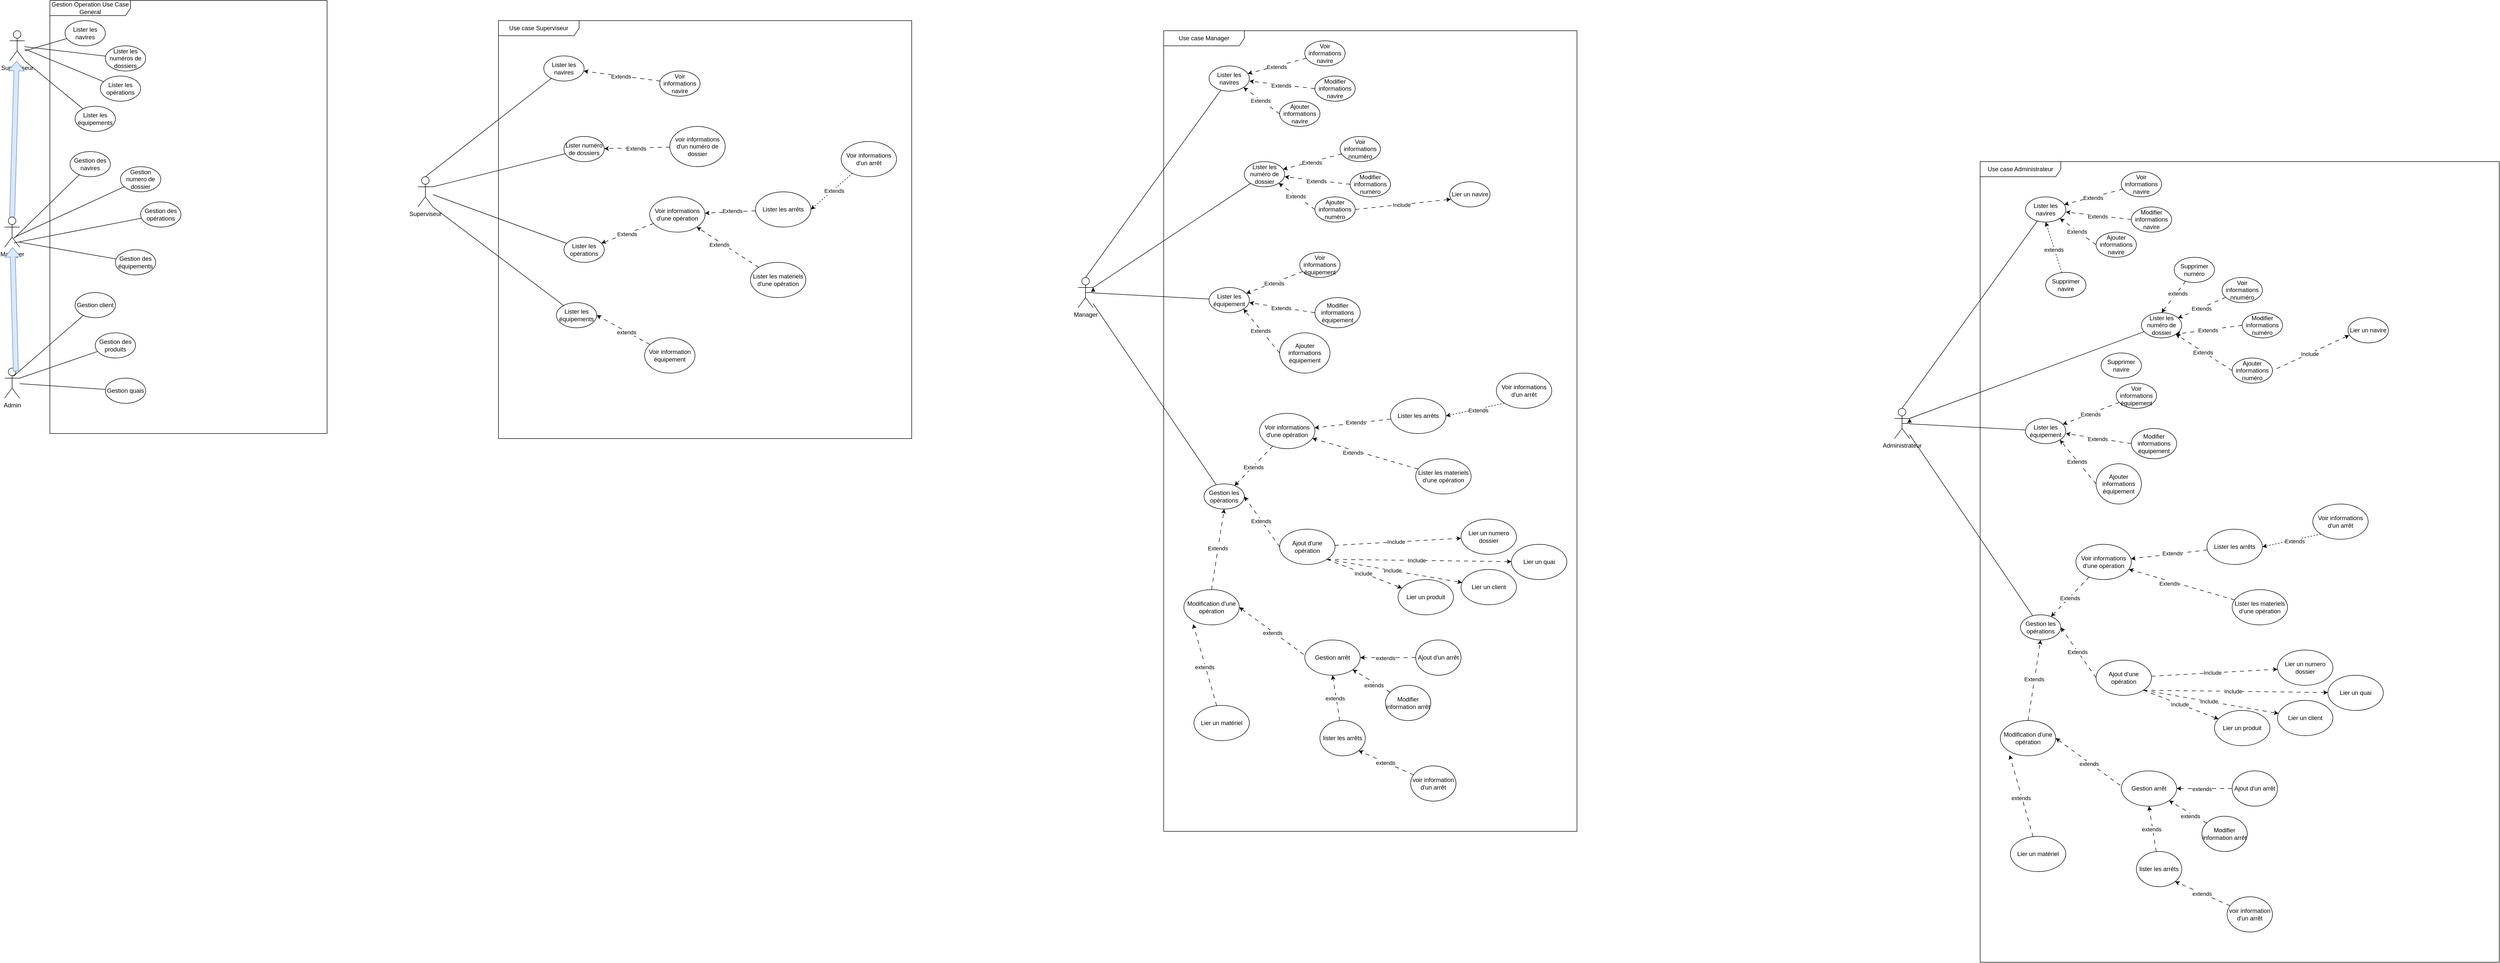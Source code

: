 <mxfile version="24.3.1" type="github">
  <diagram name="Page-1" id="KTZXpdnWKfrQpX5wNeiX">
    <mxGraphModel dx="1575" dy="1025" grid="1" gridSize="10" guides="1" tooltips="1" connect="1" arrows="1" fold="1" page="1" pageScale="1" pageWidth="850" pageHeight="1100" math="0" shadow="0">
      <root>
        <mxCell id="0" />
        <mxCell id="1" parent="0" />
        <mxCell id="FetatTO3gr9hhhK3egfX-1" value="Superviseur" style="shape=umlActor;verticalLabelPosition=bottom;verticalAlign=top;html=1;" parent="1" vertex="1">
          <mxGeometry x="110" y="90" width="30" height="60" as="geometry" />
        </mxCell>
        <mxCell id="FetatTO3gr9hhhK3egfX-2" value="Gestion Operation Use Case General" style="shape=umlFrame;whiteSpace=wrap;html=1;pointerEvents=0;recursiveResize=0;container=1;collapsible=0;width=160;" parent="1" vertex="1">
          <mxGeometry x="190" y="30" width="550" height="860" as="geometry" />
        </mxCell>
        <mxCell id="MK7afYL4_efToqdgsO7v-9" style="rounded=0;orthogonalLoop=1;jettySize=auto;html=1;endArrow=none;endFill=0;" edge="1" parent="FetatTO3gr9hhhK3egfX-2" source="FetatTO3gr9hhhK3egfX-3">
          <mxGeometry relative="1" as="geometry">
            <mxPoint x="-50" y="100" as="targetPoint" />
          </mxGeometry>
        </mxCell>
        <mxCell id="FetatTO3gr9hhhK3egfX-3" value="Lister les navires" style="ellipse;whiteSpace=wrap;html=1;" parent="FetatTO3gr9hhhK3egfX-2" vertex="1">
          <mxGeometry x="30" y="40" width="80" height="50" as="geometry" />
        </mxCell>
        <mxCell id="MK7afYL4_efToqdgsO7v-3" value="Lister les numéros de dossiers" style="ellipse;whiteSpace=wrap;html=1;" vertex="1" parent="FetatTO3gr9hhhK3egfX-2">
          <mxGeometry x="110" y="90" width="80" height="50" as="geometry" />
        </mxCell>
        <mxCell id="MK7afYL4_efToqdgsO7v-4" value="Lister les opérations" style="ellipse;whiteSpace=wrap;html=1;" vertex="1" parent="FetatTO3gr9hhhK3egfX-2">
          <mxGeometry x="100" y="150" width="80" height="50" as="geometry" />
        </mxCell>
        <mxCell id="MK7afYL4_efToqdgsO7v-5" value="Lister les équipements" style="ellipse;whiteSpace=wrap;html=1;" vertex="1" parent="FetatTO3gr9hhhK3egfX-2">
          <mxGeometry x="50" y="210" width="80" height="50" as="geometry" />
        </mxCell>
        <mxCell id="MK7afYL4_efToqdgsO7v-14" value="Gestion des navires" style="ellipse;whiteSpace=wrap;html=1;" vertex="1" parent="FetatTO3gr9hhhK3egfX-2">
          <mxGeometry x="40" y="300" width="80" height="50" as="geometry" />
        </mxCell>
        <mxCell id="MK7afYL4_efToqdgsO7v-20" style="rounded=0;orthogonalLoop=1;jettySize=auto;html=1;endArrow=none;endFill=0;" edge="1" parent="FetatTO3gr9hhhK3egfX-2" source="MK7afYL4_efToqdgsO7v-16">
          <mxGeometry relative="1" as="geometry">
            <mxPoint x="-70" y="470" as="targetPoint" />
          </mxGeometry>
        </mxCell>
        <mxCell id="MK7afYL4_efToqdgsO7v-16" value="Gestion numero de dossier" style="ellipse;whiteSpace=wrap;html=1;" vertex="1" parent="FetatTO3gr9hhhK3egfX-2">
          <mxGeometry x="140" y="330" width="80" height="50" as="geometry" />
        </mxCell>
        <mxCell id="MK7afYL4_efToqdgsO7v-17" value="Gestion des opérations" style="ellipse;whiteSpace=wrap;html=1;" vertex="1" parent="FetatTO3gr9hhhK3egfX-2">
          <mxGeometry x="180" y="400" width="80" height="50" as="geometry" />
        </mxCell>
        <mxCell id="MK7afYL4_efToqdgsO7v-22" style="rounded=0;orthogonalLoop=1;jettySize=auto;html=1;endArrow=none;endFill=0;" edge="1" parent="FetatTO3gr9hhhK3egfX-2" source="MK7afYL4_efToqdgsO7v-18">
          <mxGeometry relative="1" as="geometry">
            <mxPoint x="-60" y="480" as="targetPoint" />
          </mxGeometry>
        </mxCell>
        <mxCell id="MK7afYL4_efToqdgsO7v-18" value="Gestion des équipements" style="ellipse;whiteSpace=wrap;html=1;" vertex="1" parent="FetatTO3gr9hhhK3egfX-2">
          <mxGeometry x="130" y="495" width="80" height="50" as="geometry" />
        </mxCell>
        <mxCell id="MK7afYL4_efToqdgsO7v-27" value="Gestion client" style="ellipse;whiteSpace=wrap;html=1;" vertex="1" parent="FetatTO3gr9hhhK3egfX-2">
          <mxGeometry x="50" y="580" width="80" height="50" as="geometry" />
        </mxCell>
        <mxCell id="MK7afYL4_efToqdgsO7v-28" value="Gestion des produits" style="ellipse;whiteSpace=wrap;html=1;" vertex="1" parent="FetatTO3gr9hhhK3egfX-2">
          <mxGeometry x="90" y="660" width="80" height="50" as="geometry" />
        </mxCell>
        <mxCell id="MK7afYL4_efToqdgsO7v-29" value="Gestion quais" style="ellipse;whiteSpace=wrap;html=1;" vertex="1" parent="FetatTO3gr9hhhK3egfX-2">
          <mxGeometry x="110" y="750" width="80" height="50" as="geometry" />
        </mxCell>
        <mxCell id="MK7afYL4_efToqdgsO7v-1" value="Manager" style="shape=umlActor;verticalLabelPosition=bottom;verticalAlign=top;html=1;" vertex="1" parent="1">
          <mxGeometry x="100" y="460" width="30" height="60" as="geometry" />
        </mxCell>
        <mxCell id="MK7afYL4_efToqdgsO7v-2" value="Admin" style="shape=umlActor;verticalLabelPosition=bottom;verticalAlign=top;html=1;" vertex="1" parent="1">
          <mxGeometry x="100" y="760" width="30" height="60" as="geometry" />
        </mxCell>
        <mxCell id="MK7afYL4_efToqdgsO7v-6" style="rounded=0;orthogonalLoop=1;jettySize=auto;html=1;strokeColor=default;startArrow=none;startFill=0;endArrow=none;endFill=0;" edge="1" parent="1" source="MK7afYL4_efToqdgsO7v-4" target="FetatTO3gr9hhhK3egfX-1">
          <mxGeometry relative="1" as="geometry" />
        </mxCell>
        <mxCell id="MK7afYL4_efToqdgsO7v-8" style="rounded=0;orthogonalLoop=1;jettySize=auto;html=1;endArrow=none;endFill=0;" edge="1" parent="1" source="MK7afYL4_efToqdgsO7v-3" target="FetatTO3gr9hhhK3egfX-1">
          <mxGeometry relative="1" as="geometry" />
        </mxCell>
        <mxCell id="MK7afYL4_efToqdgsO7v-10" style="rounded=0;orthogonalLoop=1;jettySize=auto;html=1;entryX=1;entryY=1;entryDx=0;entryDy=0;entryPerimeter=0;endArrow=none;endFill=0;" edge="1" parent="1" source="MK7afYL4_efToqdgsO7v-5" target="FetatTO3gr9hhhK3egfX-1">
          <mxGeometry relative="1" as="geometry" />
        </mxCell>
        <mxCell id="MK7afYL4_efToqdgsO7v-13" value="" style="shape=flexArrow;endArrow=classic;html=1;rounded=0;exitX=0.5;exitY=0;exitDx=0;exitDy=0;exitPerimeter=0;strokeColor=#6c8ebf;fillColor=#dae8fc;" edge="1" parent="1" source="MK7afYL4_efToqdgsO7v-1" target="FetatTO3gr9hhhK3egfX-1">
          <mxGeometry width="50" height="50" relative="1" as="geometry">
            <mxPoint x="350" y="450" as="sourcePoint" />
            <mxPoint x="400" y="400" as="targetPoint" />
          </mxGeometry>
        </mxCell>
        <mxCell id="MK7afYL4_efToqdgsO7v-19" style="rounded=0;orthogonalLoop=1;jettySize=auto;html=1;entryX=0.631;entryY=0.704;entryDx=0;entryDy=0;entryPerimeter=0;endArrow=none;endFill=0;" edge="1" parent="1" source="MK7afYL4_efToqdgsO7v-14" target="MK7afYL4_efToqdgsO7v-1">
          <mxGeometry relative="1" as="geometry" />
        </mxCell>
        <mxCell id="MK7afYL4_efToqdgsO7v-21" style="rounded=0;orthogonalLoop=1;jettySize=auto;html=1;entryX=0.631;entryY=0.857;entryDx=0;entryDy=0;entryPerimeter=0;endArrow=none;endFill=0;" edge="1" parent="1" source="MK7afYL4_efToqdgsO7v-17" target="MK7afYL4_efToqdgsO7v-1">
          <mxGeometry relative="1" as="geometry" />
        </mxCell>
        <mxCell id="MK7afYL4_efToqdgsO7v-26" value="" style="endArrow=classic;html=1;rounded=0;exitX=0.75;exitY=0.1;exitDx=0;exitDy=0;exitPerimeter=0;shape=flexArrow;fillColor=#dae8fc;strokeColor=#6c8ebf;" edge="1" parent="1" source="MK7afYL4_efToqdgsO7v-2" target="MK7afYL4_efToqdgsO7v-1">
          <mxGeometry width="50" height="50" relative="1" as="geometry">
            <mxPoint x="310" y="840" as="sourcePoint" />
            <mxPoint x="360" y="790" as="targetPoint" />
          </mxGeometry>
        </mxCell>
        <mxCell id="MK7afYL4_efToqdgsO7v-30" style="rounded=0;orthogonalLoop=1;jettySize=auto;html=1;entryX=0.575;entryY=0.274;entryDx=0;entryDy=0;entryPerimeter=0;endArrow=none;endFill=0;" edge="1" parent="1" source="MK7afYL4_efToqdgsO7v-27" target="MK7afYL4_efToqdgsO7v-2">
          <mxGeometry relative="1" as="geometry" />
        </mxCell>
        <mxCell id="MK7afYL4_efToqdgsO7v-31" style="rounded=0;orthogonalLoop=1;jettySize=auto;html=1;entryX=1;entryY=0.333;entryDx=0;entryDy=0;entryPerimeter=0;endArrow=none;endFill=0;" edge="1" parent="1" source="MK7afYL4_efToqdgsO7v-28" target="MK7afYL4_efToqdgsO7v-2">
          <mxGeometry relative="1" as="geometry" />
        </mxCell>
        <mxCell id="MK7afYL4_efToqdgsO7v-32" style="rounded=0;orthogonalLoop=1;jettySize=auto;html=1;endArrow=none;endFill=0;" edge="1" parent="1" source="MK7afYL4_efToqdgsO7v-29" target="MK7afYL4_efToqdgsO7v-2">
          <mxGeometry relative="1" as="geometry" />
        </mxCell>
        <mxCell id="MK7afYL4_efToqdgsO7v-33" value="Use case Superviseur" style="shape=umlFrame;whiteSpace=wrap;html=1;pointerEvents=0;recursiveResize=0;container=1;collapsible=0;width=160;" vertex="1" parent="1">
          <mxGeometry x="1080" y="70" width="820" height="830" as="geometry" />
        </mxCell>
        <mxCell id="MK7afYL4_efToqdgsO7v-35" value="Lister les navires" style="ellipse;whiteSpace=wrap;html=1;" vertex="1" parent="MK7afYL4_efToqdgsO7v-33">
          <mxGeometry x="90" y="70" width="80" height="50" as="geometry" />
        </mxCell>
        <mxCell id="MK7afYL4_efToqdgsO7v-38" style="rounded=0;orthogonalLoop=1;jettySize=auto;html=1;dashed=1;dashPattern=8 8;" edge="1" parent="MK7afYL4_efToqdgsO7v-33" source="MK7afYL4_efToqdgsO7v-36" target="MK7afYL4_efToqdgsO7v-35">
          <mxGeometry relative="1" as="geometry" />
        </mxCell>
        <mxCell id="MK7afYL4_efToqdgsO7v-39" value="Extends" style="edgeLabel;html=1;align=center;verticalAlign=middle;resizable=0;points=[];" vertex="1" connectable="0" parent="MK7afYL4_efToqdgsO7v-38">
          <mxGeometry x="0.034" y="1" relative="1" as="geometry">
            <mxPoint as="offset" />
          </mxGeometry>
        </mxCell>
        <mxCell id="MK7afYL4_efToqdgsO7v-36" value="Voir informations navire" style="ellipse;whiteSpace=wrap;html=1;" vertex="1" parent="MK7afYL4_efToqdgsO7v-33">
          <mxGeometry x="320" y="100" width="80" height="50" as="geometry" />
        </mxCell>
        <mxCell id="MK7afYL4_efToqdgsO7v-40" value="Lister numéro de dossiers" style="ellipse;whiteSpace=wrap;html=1;" vertex="1" parent="MK7afYL4_efToqdgsO7v-33">
          <mxGeometry x="130" y="230" width="80" height="50" as="geometry" />
        </mxCell>
        <mxCell id="MK7afYL4_efToqdgsO7v-41" style="rounded=0;orthogonalLoop=1;jettySize=auto;html=1;dashed=1;dashPattern=8 8;" edge="1" parent="MK7afYL4_efToqdgsO7v-33" source="MK7afYL4_efToqdgsO7v-43" target="MK7afYL4_efToqdgsO7v-40">
          <mxGeometry relative="1" as="geometry" />
        </mxCell>
        <mxCell id="MK7afYL4_efToqdgsO7v-42" value="Extends" style="edgeLabel;html=1;align=center;verticalAlign=middle;resizable=0;points=[];" vertex="1" connectable="0" parent="MK7afYL4_efToqdgsO7v-41">
          <mxGeometry x="0.034" y="1" relative="1" as="geometry">
            <mxPoint as="offset" />
          </mxGeometry>
        </mxCell>
        <mxCell id="MK7afYL4_efToqdgsO7v-43" value="voir informations d&#39;un numéro de dossier" style="ellipse;whiteSpace=wrap;html=1;" vertex="1" parent="MK7afYL4_efToqdgsO7v-33">
          <mxGeometry x="340" y="210" width="110" height="80" as="geometry" />
        </mxCell>
        <mxCell id="MK7afYL4_efToqdgsO7v-45" value="Lister les opérations" style="ellipse;whiteSpace=wrap;html=1;" vertex="1" parent="MK7afYL4_efToqdgsO7v-33">
          <mxGeometry x="130" y="430" width="80" height="50" as="geometry" />
        </mxCell>
        <mxCell id="MK7afYL4_efToqdgsO7v-46" style="rounded=0;orthogonalLoop=1;jettySize=auto;html=1;dashed=1;dashPattern=8 8;" edge="1" parent="MK7afYL4_efToqdgsO7v-33" source="MK7afYL4_efToqdgsO7v-48" target="MK7afYL4_efToqdgsO7v-45">
          <mxGeometry relative="1" as="geometry" />
        </mxCell>
        <mxCell id="MK7afYL4_efToqdgsO7v-47" value="Extends" style="edgeLabel;html=1;align=center;verticalAlign=middle;resizable=0;points=[];" vertex="1" connectable="0" parent="MK7afYL4_efToqdgsO7v-46">
          <mxGeometry x="0.034" y="1" relative="1" as="geometry">
            <mxPoint as="offset" />
          </mxGeometry>
        </mxCell>
        <mxCell id="MK7afYL4_efToqdgsO7v-48" value="Voir informations d&#39;une opération" style="ellipse;whiteSpace=wrap;html=1;" vertex="1" parent="MK7afYL4_efToqdgsO7v-33">
          <mxGeometry x="300" y="350" width="110" height="70" as="geometry" />
        </mxCell>
        <mxCell id="MK7afYL4_efToqdgsO7v-51" style="rounded=0;orthogonalLoop=1;jettySize=auto;html=1;dashed=1;dashPattern=8 8;" edge="1" parent="MK7afYL4_efToqdgsO7v-33" source="MK7afYL4_efToqdgsO7v-50" target="MK7afYL4_efToqdgsO7v-48">
          <mxGeometry relative="1" as="geometry" />
        </mxCell>
        <mxCell id="MK7afYL4_efToqdgsO7v-54" value="Extends" style="edgeLabel;html=1;align=center;verticalAlign=middle;resizable=0;points=[];" vertex="1" connectable="0" parent="MK7afYL4_efToqdgsO7v-51">
          <mxGeometry x="-0.064" y="-2" relative="1" as="geometry">
            <mxPoint x="1" as="offset" />
          </mxGeometry>
        </mxCell>
        <mxCell id="MK7afYL4_efToqdgsO7v-50" value="Lister les arrêts" style="ellipse;whiteSpace=wrap;html=1;" vertex="1" parent="MK7afYL4_efToqdgsO7v-33">
          <mxGeometry x="510" y="340" width="110" height="70" as="geometry" />
        </mxCell>
        <mxCell id="MK7afYL4_efToqdgsO7v-53" style="rounded=0;orthogonalLoop=1;jettySize=auto;html=1;entryX=1;entryY=0.5;entryDx=0;entryDy=0;dashed=1;" edge="1" parent="MK7afYL4_efToqdgsO7v-33" source="MK7afYL4_efToqdgsO7v-52" target="MK7afYL4_efToqdgsO7v-50">
          <mxGeometry relative="1" as="geometry" />
        </mxCell>
        <mxCell id="MK7afYL4_efToqdgsO7v-55" value="Extends" style="edgeLabel;html=1;align=center;verticalAlign=middle;resizable=0;points=[];" vertex="1" connectable="0" parent="MK7afYL4_efToqdgsO7v-53">
          <mxGeometry x="-0.084" y="2" relative="1" as="geometry">
            <mxPoint as="offset" />
          </mxGeometry>
        </mxCell>
        <mxCell id="MK7afYL4_efToqdgsO7v-52" value="Voir informations d&#39;un arrêt" style="ellipse;whiteSpace=wrap;html=1;" vertex="1" parent="MK7afYL4_efToqdgsO7v-33">
          <mxGeometry x="680" y="240" width="110" height="70" as="geometry" />
        </mxCell>
        <mxCell id="MK7afYL4_efToqdgsO7v-60" style="rounded=0;orthogonalLoop=1;jettySize=auto;html=1;dashed=1;dashPattern=8 8;" edge="1" parent="MK7afYL4_efToqdgsO7v-33" source="MK7afYL4_efToqdgsO7v-56" target="MK7afYL4_efToqdgsO7v-48">
          <mxGeometry relative="1" as="geometry" />
        </mxCell>
        <mxCell id="MK7afYL4_efToqdgsO7v-61" value="Extends" style="edgeLabel;html=1;align=center;verticalAlign=middle;resizable=0;points=[];" vertex="1" connectable="0" parent="MK7afYL4_efToqdgsO7v-60">
          <mxGeometry x="0.223" y="6" relative="1" as="geometry">
            <mxPoint y="-1" as="offset" />
          </mxGeometry>
        </mxCell>
        <mxCell id="MK7afYL4_efToqdgsO7v-56" value="Lister les materiels d&#39;une opération" style="ellipse;whiteSpace=wrap;html=1;" vertex="1" parent="MK7afYL4_efToqdgsO7v-33">
          <mxGeometry x="500" y="480" width="110" height="70" as="geometry" />
        </mxCell>
        <mxCell id="MK7afYL4_efToqdgsO7v-62" value="Lister les équipements" style="ellipse;whiteSpace=wrap;html=1;" vertex="1" parent="MK7afYL4_efToqdgsO7v-33">
          <mxGeometry x="115" y="560" width="80" height="50" as="geometry" />
        </mxCell>
        <mxCell id="MK7afYL4_efToqdgsO7v-65" style="rounded=0;orthogonalLoop=1;jettySize=auto;html=1;entryX=1;entryY=0.5;entryDx=0;entryDy=0;dashed=1;dashPattern=8 8;" edge="1" parent="MK7afYL4_efToqdgsO7v-33" source="MK7afYL4_efToqdgsO7v-64" target="MK7afYL4_efToqdgsO7v-62">
          <mxGeometry relative="1" as="geometry" />
        </mxCell>
        <mxCell id="MK7afYL4_efToqdgsO7v-66" value="extends" style="edgeLabel;html=1;align=center;verticalAlign=middle;resizable=0;points=[];" vertex="1" connectable="0" parent="MK7afYL4_efToqdgsO7v-65">
          <mxGeometry x="-0.111" y="1" relative="1" as="geometry">
            <mxPoint as="offset" />
          </mxGeometry>
        </mxCell>
        <mxCell id="MK7afYL4_efToqdgsO7v-64" value="Voir information équipement" style="ellipse;whiteSpace=wrap;html=1;" vertex="1" parent="MK7afYL4_efToqdgsO7v-33">
          <mxGeometry x="290" y="630" width="100" height="70" as="geometry" />
        </mxCell>
        <mxCell id="MK7afYL4_efToqdgsO7v-34" value="Superviseur" style="shape=umlActor;verticalLabelPosition=bottom;verticalAlign=top;html=1;" vertex="1" parent="1">
          <mxGeometry x="920" y="380" width="30" height="60" as="geometry" />
        </mxCell>
        <mxCell id="MK7afYL4_efToqdgsO7v-37" style="rounded=0;orthogonalLoop=1;jettySize=auto;html=1;entryX=0.5;entryY=0;entryDx=0;entryDy=0;entryPerimeter=0;endArrow=none;endFill=0;" edge="1" parent="1" source="MK7afYL4_efToqdgsO7v-35" target="MK7afYL4_efToqdgsO7v-34">
          <mxGeometry relative="1" as="geometry" />
        </mxCell>
        <mxCell id="MK7afYL4_efToqdgsO7v-44" style="rounded=0;orthogonalLoop=1;jettySize=auto;html=1;entryX=1;entryY=0.333;entryDx=0;entryDy=0;entryPerimeter=0;endArrow=none;endFill=0;" edge="1" parent="1" source="MK7afYL4_efToqdgsO7v-40" target="MK7afYL4_efToqdgsO7v-34">
          <mxGeometry relative="1" as="geometry" />
        </mxCell>
        <mxCell id="MK7afYL4_efToqdgsO7v-49" style="rounded=0;orthogonalLoop=1;jettySize=auto;html=1;endArrow=none;endFill=0;" edge="1" parent="1" source="MK7afYL4_efToqdgsO7v-45" target="MK7afYL4_efToqdgsO7v-34">
          <mxGeometry relative="1" as="geometry" />
        </mxCell>
        <mxCell id="MK7afYL4_efToqdgsO7v-63" style="rounded=0;orthogonalLoop=1;jettySize=auto;html=1;entryX=1;entryY=1;entryDx=0;entryDy=0;entryPerimeter=0;endArrow=none;endFill=0;" edge="1" parent="1" source="MK7afYL4_efToqdgsO7v-62" target="MK7afYL4_efToqdgsO7v-34">
          <mxGeometry relative="1" as="geometry" />
        </mxCell>
        <mxCell id="MK7afYL4_efToqdgsO7v-67" value="Use case Manager" style="shape=umlFrame;whiteSpace=wrap;html=1;pointerEvents=0;recursiveResize=0;container=1;collapsible=0;width=160;" vertex="1" parent="1">
          <mxGeometry x="2400" y="90" width="820" height="1590" as="geometry" />
        </mxCell>
        <mxCell id="MK7afYL4_efToqdgsO7v-68" value="Lister les navires" style="ellipse;whiteSpace=wrap;html=1;" vertex="1" parent="MK7afYL4_efToqdgsO7v-67">
          <mxGeometry x="90" y="70" width="80" height="50" as="geometry" />
        </mxCell>
        <mxCell id="MK7afYL4_efToqdgsO7v-69" style="rounded=0;orthogonalLoop=1;jettySize=auto;html=1;dashed=1;dashPattern=8 8;" edge="1" parent="MK7afYL4_efToqdgsO7v-67" source="MK7afYL4_efToqdgsO7v-71" target="MK7afYL4_efToqdgsO7v-68">
          <mxGeometry relative="1" as="geometry" />
        </mxCell>
        <mxCell id="MK7afYL4_efToqdgsO7v-70" value="Extends" style="edgeLabel;html=1;align=center;verticalAlign=middle;resizable=0;points=[];" vertex="1" connectable="0" parent="MK7afYL4_efToqdgsO7v-69">
          <mxGeometry x="0.034" y="1" relative="1" as="geometry">
            <mxPoint as="offset" />
          </mxGeometry>
        </mxCell>
        <mxCell id="MK7afYL4_efToqdgsO7v-71" value="Voir informations navire" style="ellipse;whiteSpace=wrap;html=1;" vertex="1" parent="MK7afYL4_efToqdgsO7v-67">
          <mxGeometry x="280" y="20" width="80" height="50" as="geometry" />
        </mxCell>
        <mxCell id="MK7afYL4_efToqdgsO7v-85" value="Voir informations d&#39;un arrêt" style="ellipse;whiteSpace=wrap;html=1;" vertex="1" parent="MK7afYL4_efToqdgsO7v-67">
          <mxGeometry x="660" y="680" width="110" height="70" as="geometry" />
        </mxCell>
        <mxCell id="MK7afYL4_efToqdgsO7v-129" value="Modifier informations navire" style="ellipse;whiteSpace=wrap;html=1;" vertex="1" parent="MK7afYL4_efToqdgsO7v-67">
          <mxGeometry x="300" y="90" width="80" height="50" as="geometry" />
        </mxCell>
        <mxCell id="MK7afYL4_efToqdgsO7v-134" value="Ajouter informations navire" style="ellipse;whiteSpace=wrap;html=1;" vertex="1" parent="MK7afYL4_efToqdgsO7v-67">
          <mxGeometry x="230" y="140" width="80" height="50" as="geometry" />
        </mxCell>
        <mxCell id="MK7afYL4_efToqdgsO7v-132" style="rounded=0;orthogonalLoop=1;jettySize=auto;html=1;dashed=1;dashPattern=8 8;exitX=0;exitY=0.5;exitDx=0;exitDy=0;entryX=1;entryY=1;entryDx=0;entryDy=0;" edge="1" parent="MK7afYL4_efToqdgsO7v-67" source="MK7afYL4_efToqdgsO7v-134" target="MK7afYL4_efToqdgsO7v-68">
          <mxGeometry relative="1" as="geometry">
            <mxPoint x="303" y="75" as="sourcePoint" />
            <mxPoint x="187" y="105" as="targetPoint" />
          </mxGeometry>
        </mxCell>
        <mxCell id="MK7afYL4_efToqdgsO7v-133" value="Extends" style="edgeLabel;html=1;align=center;verticalAlign=middle;resizable=0;points=[];" vertex="1" connectable="0" parent="MK7afYL4_efToqdgsO7v-132">
          <mxGeometry x="0.034" y="1" relative="1" as="geometry">
            <mxPoint as="offset" />
          </mxGeometry>
        </mxCell>
        <mxCell id="MK7afYL4_efToqdgsO7v-135" value="Lister les numéro de dossier" style="ellipse;whiteSpace=wrap;html=1;" vertex="1" parent="MK7afYL4_efToqdgsO7v-67">
          <mxGeometry x="160" y="260" width="80" height="50" as="geometry" />
        </mxCell>
        <mxCell id="MK7afYL4_efToqdgsO7v-136" style="rounded=0;orthogonalLoop=1;jettySize=auto;html=1;dashed=1;dashPattern=8 8;" edge="1" parent="MK7afYL4_efToqdgsO7v-67" source="MK7afYL4_efToqdgsO7v-138" target="MK7afYL4_efToqdgsO7v-135">
          <mxGeometry relative="1" as="geometry" />
        </mxCell>
        <mxCell id="MK7afYL4_efToqdgsO7v-137" value="Extends" style="edgeLabel;html=1;align=center;verticalAlign=middle;resizable=0;points=[];" vertex="1" connectable="0" parent="MK7afYL4_efToqdgsO7v-136">
          <mxGeometry x="0.034" y="1" relative="1" as="geometry">
            <mxPoint as="offset" />
          </mxGeometry>
        </mxCell>
        <mxCell id="MK7afYL4_efToqdgsO7v-138" value="Voir informations nnuméro" style="ellipse;whiteSpace=wrap;html=1;" vertex="1" parent="MK7afYL4_efToqdgsO7v-67">
          <mxGeometry x="350" y="210" width="80" height="50" as="geometry" />
        </mxCell>
        <mxCell id="MK7afYL4_efToqdgsO7v-139" value="Modifier informations numéro" style="ellipse;whiteSpace=wrap;html=1;" vertex="1" parent="MK7afYL4_efToqdgsO7v-67">
          <mxGeometry x="370" y="280" width="80" height="50" as="geometry" />
        </mxCell>
        <mxCell id="MK7afYL4_efToqdgsO7v-140" value="Ajouter informations numéro" style="ellipse;whiteSpace=wrap;html=1;" vertex="1" parent="MK7afYL4_efToqdgsO7v-67">
          <mxGeometry x="300" y="330" width="80" height="50" as="geometry" />
        </mxCell>
        <mxCell id="MK7afYL4_efToqdgsO7v-141" style="rounded=0;orthogonalLoop=1;jettySize=auto;html=1;dashed=1;dashPattern=8 8;exitX=0;exitY=0.5;exitDx=0;exitDy=0;entryX=1;entryY=1;entryDx=0;entryDy=0;" edge="1" parent="MK7afYL4_efToqdgsO7v-67" source="MK7afYL4_efToqdgsO7v-140" target="MK7afYL4_efToqdgsO7v-135">
          <mxGeometry relative="1" as="geometry">
            <mxPoint x="373" y="265" as="sourcePoint" />
            <mxPoint x="257" y="295" as="targetPoint" />
          </mxGeometry>
        </mxCell>
        <mxCell id="MK7afYL4_efToqdgsO7v-142" value="Extends" style="edgeLabel;html=1;align=center;verticalAlign=middle;resizable=0;points=[];" vertex="1" connectable="0" parent="MK7afYL4_efToqdgsO7v-141">
          <mxGeometry x="0.034" y="1" relative="1" as="geometry">
            <mxPoint as="offset" />
          </mxGeometry>
        </mxCell>
        <mxCell id="MK7afYL4_efToqdgsO7v-143" style="rounded=0;orthogonalLoop=1;jettySize=auto;html=1;dashed=1;dashPattern=8 8;exitX=0;exitY=0.5;exitDx=0;exitDy=0;" edge="1" parent="MK7afYL4_efToqdgsO7v-67" source="MK7afYL4_efToqdgsO7v-139">
          <mxGeometry relative="1" as="geometry">
            <mxPoint x="363" y="255" as="sourcePoint" />
            <mxPoint x="240" y="290" as="targetPoint" />
          </mxGeometry>
        </mxCell>
        <mxCell id="MK7afYL4_efToqdgsO7v-144" value="Extends" style="edgeLabel;html=1;align=center;verticalAlign=middle;resizable=0;points=[];" vertex="1" connectable="0" parent="MK7afYL4_efToqdgsO7v-143">
          <mxGeometry x="0.034" y="1" relative="1" as="geometry">
            <mxPoint as="offset" />
          </mxGeometry>
        </mxCell>
        <mxCell id="MK7afYL4_efToqdgsO7v-146" value="Lier un navire" style="ellipse;whiteSpace=wrap;html=1;" vertex="1" parent="MK7afYL4_efToqdgsO7v-67">
          <mxGeometry x="567.5" y="300" width="80" height="50" as="geometry" />
        </mxCell>
        <mxCell id="MK7afYL4_efToqdgsO7v-147" style="rounded=0;orthogonalLoop=1;jettySize=auto;html=1;dashed=1;dashPattern=8 8;exitX=0.028;exitY=0.695;exitDx=0;exitDy=0;entryX=1;entryY=0.5;entryDx=0;entryDy=0;startArrow=classic;startFill=1;endArrow=none;endFill=0;exitPerimeter=0;" edge="1" parent="MK7afYL4_efToqdgsO7v-67" source="MK7afYL4_efToqdgsO7v-146" target="MK7afYL4_efToqdgsO7v-140">
          <mxGeometry relative="1" as="geometry">
            <mxPoint x="163" y="272" as="sourcePoint" />
            <mxPoint x="180" y="300" as="targetPoint" />
          </mxGeometry>
        </mxCell>
        <mxCell id="MK7afYL4_efToqdgsO7v-148" value="Include" style="edgeLabel;html=1;align=center;verticalAlign=middle;resizable=0;points=[];" vertex="1" connectable="0" parent="MK7afYL4_efToqdgsO7v-147">
          <mxGeometry x="0.034" y="1" relative="1" as="geometry">
            <mxPoint as="offset" />
          </mxGeometry>
        </mxCell>
        <mxCell id="MK7afYL4_efToqdgsO7v-150" value="Lister les équipement" style="ellipse;whiteSpace=wrap;html=1;" vertex="1" parent="MK7afYL4_efToqdgsO7v-67">
          <mxGeometry x="90" y="510" width="80" height="50" as="geometry" />
        </mxCell>
        <mxCell id="MK7afYL4_efToqdgsO7v-151" style="rounded=0;orthogonalLoop=1;jettySize=auto;html=1;dashed=1;dashPattern=8 8;" edge="1" parent="MK7afYL4_efToqdgsO7v-67" source="MK7afYL4_efToqdgsO7v-153" target="MK7afYL4_efToqdgsO7v-150">
          <mxGeometry relative="1" as="geometry" />
        </mxCell>
        <mxCell id="MK7afYL4_efToqdgsO7v-152" value="Extends" style="edgeLabel;html=1;align=center;verticalAlign=middle;resizable=0;points=[];" vertex="1" connectable="0" parent="MK7afYL4_efToqdgsO7v-151">
          <mxGeometry x="0.034" y="1" relative="1" as="geometry">
            <mxPoint as="offset" />
          </mxGeometry>
        </mxCell>
        <mxCell id="MK7afYL4_efToqdgsO7v-153" value="Voir informations équipement" style="ellipse;whiteSpace=wrap;html=1;" vertex="1" parent="MK7afYL4_efToqdgsO7v-67">
          <mxGeometry x="270" y="440" width="80" height="50" as="geometry" />
        </mxCell>
        <mxCell id="MK7afYL4_efToqdgsO7v-154" value="Modifier informations équipement" style="ellipse;whiteSpace=wrap;html=1;" vertex="1" parent="MK7afYL4_efToqdgsO7v-67">
          <mxGeometry x="300" y="530" width="90" height="60" as="geometry" />
        </mxCell>
        <mxCell id="MK7afYL4_efToqdgsO7v-155" value="Ajouter informations équipement" style="ellipse;whiteSpace=wrap;html=1;" vertex="1" parent="MK7afYL4_efToqdgsO7v-67">
          <mxGeometry x="230" y="600" width="100" height="80" as="geometry" />
        </mxCell>
        <mxCell id="MK7afYL4_efToqdgsO7v-156" style="rounded=0;orthogonalLoop=1;jettySize=auto;html=1;dashed=1;dashPattern=8 8;exitX=0;exitY=0.5;exitDx=0;exitDy=0;entryX=1;entryY=1;entryDx=0;entryDy=0;" edge="1" parent="MK7afYL4_efToqdgsO7v-67" source="MK7afYL4_efToqdgsO7v-155" target="MK7afYL4_efToqdgsO7v-150">
          <mxGeometry relative="1" as="geometry">
            <mxPoint x="303" y="515" as="sourcePoint" />
            <mxPoint x="187" y="545" as="targetPoint" />
          </mxGeometry>
        </mxCell>
        <mxCell id="MK7afYL4_efToqdgsO7v-157" value="Extends" style="edgeLabel;html=1;align=center;verticalAlign=middle;resizable=0;points=[];" vertex="1" connectable="0" parent="MK7afYL4_efToqdgsO7v-156">
          <mxGeometry x="0.034" y="1" relative="1" as="geometry">
            <mxPoint as="offset" />
          </mxGeometry>
        </mxCell>
        <mxCell id="MK7afYL4_efToqdgsO7v-158" style="rounded=0;orthogonalLoop=1;jettySize=auto;html=1;dashed=1;dashPattern=8 8;exitX=0;exitY=0.5;exitDx=0;exitDy=0;" edge="1" parent="MK7afYL4_efToqdgsO7v-67" source="MK7afYL4_efToqdgsO7v-154">
          <mxGeometry relative="1" as="geometry">
            <mxPoint x="293" y="505" as="sourcePoint" />
            <mxPoint x="170" y="540" as="targetPoint" />
          </mxGeometry>
        </mxCell>
        <mxCell id="MK7afYL4_efToqdgsO7v-159" value="Extends" style="edgeLabel;html=1;align=center;verticalAlign=middle;resizable=0;points=[];" vertex="1" connectable="0" parent="MK7afYL4_efToqdgsO7v-158">
          <mxGeometry x="0.034" y="1" relative="1" as="geometry">
            <mxPoint as="offset" />
          </mxGeometry>
        </mxCell>
        <mxCell id="MK7afYL4_efToqdgsO7v-76" value="Gestion les opérations" style="ellipse;whiteSpace=wrap;html=1;" vertex="1" parent="MK7afYL4_efToqdgsO7v-67">
          <mxGeometry x="80" y="900" width="80" height="50" as="geometry" />
        </mxCell>
        <mxCell id="MK7afYL4_efToqdgsO7v-79" value="Voir informations d&#39;une opération" style="ellipse;whiteSpace=wrap;html=1;" vertex="1" parent="MK7afYL4_efToqdgsO7v-67">
          <mxGeometry x="190" y="760" width="110" height="70" as="geometry" />
        </mxCell>
        <mxCell id="MK7afYL4_efToqdgsO7v-77" style="rounded=0;orthogonalLoop=1;jettySize=auto;html=1;dashed=1;dashPattern=8 8;" edge="1" parent="MK7afYL4_efToqdgsO7v-67" source="MK7afYL4_efToqdgsO7v-79" target="MK7afYL4_efToqdgsO7v-76">
          <mxGeometry relative="1" as="geometry" />
        </mxCell>
        <mxCell id="MK7afYL4_efToqdgsO7v-78" value="Extends" style="edgeLabel;html=1;align=center;verticalAlign=middle;resizable=0;points=[];" vertex="1" connectable="0" parent="MK7afYL4_efToqdgsO7v-77">
          <mxGeometry x="0.034" y="1" relative="1" as="geometry">
            <mxPoint as="offset" />
          </mxGeometry>
        </mxCell>
        <mxCell id="MK7afYL4_efToqdgsO7v-82" value="Lister les arrêts" style="ellipse;whiteSpace=wrap;html=1;" vertex="1" parent="MK7afYL4_efToqdgsO7v-67">
          <mxGeometry x="450" y="730" width="110" height="70" as="geometry" />
        </mxCell>
        <mxCell id="MK7afYL4_efToqdgsO7v-80" style="rounded=0;orthogonalLoop=1;jettySize=auto;html=1;dashed=1;dashPattern=8 8;" edge="1" parent="MK7afYL4_efToqdgsO7v-67" source="MK7afYL4_efToqdgsO7v-82" target="MK7afYL4_efToqdgsO7v-79">
          <mxGeometry relative="1" as="geometry" />
        </mxCell>
        <mxCell id="MK7afYL4_efToqdgsO7v-81" value="Extends" style="edgeLabel;html=1;align=center;verticalAlign=middle;resizable=0;points=[];" vertex="1" connectable="0" parent="MK7afYL4_efToqdgsO7v-80">
          <mxGeometry x="-0.064" y="-2" relative="1" as="geometry">
            <mxPoint x="1" as="offset" />
          </mxGeometry>
        </mxCell>
        <mxCell id="MK7afYL4_efToqdgsO7v-83" style="rounded=0;orthogonalLoop=1;jettySize=auto;html=1;entryX=1;entryY=0.5;entryDx=0;entryDy=0;dashed=1;exitX=0;exitY=1;exitDx=0;exitDy=0;" edge="1" parent="MK7afYL4_efToqdgsO7v-67" source="MK7afYL4_efToqdgsO7v-85" target="MK7afYL4_efToqdgsO7v-82">
          <mxGeometry relative="1" as="geometry">
            <mxPoint x="667.75" y="903.352" as="sourcePoint" />
          </mxGeometry>
        </mxCell>
        <mxCell id="MK7afYL4_efToqdgsO7v-84" value="Extends" style="edgeLabel;html=1;align=center;verticalAlign=middle;resizable=0;points=[];" vertex="1" connectable="0" parent="MK7afYL4_efToqdgsO7v-83">
          <mxGeometry x="-0.084" y="2" relative="1" as="geometry">
            <mxPoint as="offset" />
          </mxGeometry>
        </mxCell>
        <mxCell id="MK7afYL4_efToqdgsO7v-88" value="Lister les materiels d&#39;une opération" style="ellipse;whiteSpace=wrap;html=1;" vertex="1" parent="MK7afYL4_efToqdgsO7v-67">
          <mxGeometry x="500" y="850" width="110" height="70" as="geometry" />
        </mxCell>
        <mxCell id="MK7afYL4_efToqdgsO7v-86" style="rounded=0;orthogonalLoop=1;jettySize=auto;html=1;dashed=1;dashPattern=8 8;" edge="1" parent="MK7afYL4_efToqdgsO7v-67" source="MK7afYL4_efToqdgsO7v-88" target="MK7afYL4_efToqdgsO7v-79">
          <mxGeometry relative="1" as="geometry" />
        </mxCell>
        <mxCell id="MK7afYL4_efToqdgsO7v-87" value="Extends" style="edgeLabel;html=1;align=center;verticalAlign=middle;resizable=0;points=[];" vertex="1" connectable="0" parent="MK7afYL4_efToqdgsO7v-86">
          <mxGeometry x="0.223" y="6" relative="1" as="geometry">
            <mxPoint y="-1" as="offset" />
          </mxGeometry>
        </mxCell>
        <mxCell id="MK7afYL4_efToqdgsO7v-178" style="rounded=0;orthogonalLoop=1;jettySize=auto;html=1;dashed=1;dashPattern=8 8;endArrow=classic;endFill=1;startArrow=none;startFill=0;" edge="1" parent="MK7afYL4_efToqdgsO7v-67" source="MK7afYL4_efToqdgsO7v-163" target="MK7afYL4_efToqdgsO7v-177">
          <mxGeometry relative="1" as="geometry" />
        </mxCell>
        <mxCell id="MK7afYL4_efToqdgsO7v-179" value="Include" style="edgeLabel;html=1;align=center;verticalAlign=middle;resizable=0;points=[];" vertex="1" connectable="0" parent="MK7afYL4_efToqdgsO7v-178">
          <mxGeometry x="-0.025" relative="1" as="geometry">
            <mxPoint x="-1" as="offset" />
          </mxGeometry>
        </mxCell>
        <mxCell id="MK7afYL4_efToqdgsO7v-163" value="Ajout d&#39;une opération" style="ellipse;whiteSpace=wrap;html=1;" vertex="1" parent="MK7afYL4_efToqdgsO7v-67">
          <mxGeometry x="230" y="990" width="110" height="70" as="geometry" />
        </mxCell>
        <mxCell id="MK7afYL4_efToqdgsO7v-164" value="Modification d&#39;une opération" style="ellipse;whiteSpace=wrap;html=1;" vertex="1" parent="MK7afYL4_efToqdgsO7v-67">
          <mxGeometry x="40" y="1110" width="110" height="70" as="geometry" />
        </mxCell>
        <mxCell id="MK7afYL4_efToqdgsO7v-165" style="rounded=0;orthogonalLoop=1;jettySize=auto;html=1;dashed=1;dashPattern=8 8;exitX=0;exitY=0.5;exitDx=0;exitDy=0;entryX=1;entryY=0.5;entryDx=0;entryDy=0;" edge="1" parent="MK7afYL4_efToqdgsO7v-67" source="MK7afYL4_efToqdgsO7v-163" target="MK7afYL4_efToqdgsO7v-76">
          <mxGeometry relative="1" as="geometry">
            <mxPoint x="226" y="835" as="sourcePoint" />
            <mxPoint x="151" y="914" as="targetPoint" />
          </mxGeometry>
        </mxCell>
        <mxCell id="MK7afYL4_efToqdgsO7v-166" value="Extends" style="edgeLabel;html=1;align=center;verticalAlign=middle;resizable=0;points=[];" vertex="1" connectable="0" parent="MK7afYL4_efToqdgsO7v-165">
          <mxGeometry x="0.034" y="1" relative="1" as="geometry">
            <mxPoint as="offset" />
          </mxGeometry>
        </mxCell>
        <mxCell id="MK7afYL4_efToqdgsO7v-167" style="rounded=0;orthogonalLoop=1;jettySize=auto;html=1;dashed=1;dashPattern=8 8;exitX=0.5;exitY=0;exitDx=0;exitDy=0;entryX=0.5;entryY=1;entryDx=0;entryDy=0;" edge="1" parent="MK7afYL4_efToqdgsO7v-67" source="MK7afYL4_efToqdgsO7v-164" target="MK7afYL4_efToqdgsO7v-76">
          <mxGeometry relative="1" as="geometry">
            <mxPoint x="236" y="845" as="sourcePoint" />
            <mxPoint x="161" y="924" as="targetPoint" />
          </mxGeometry>
        </mxCell>
        <mxCell id="MK7afYL4_efToqdgsO7v-168" value="Extends" style="edgeLabel;html=1;align=center;verticalAlign=middle;resizable=0;points=[];" vertex="1" connectable="0" parent="MK7afYL4_efToqdgsO7v-167">
          <mxGeometry x="0.034" y="1" relative="1" as="geometry">
            <mxPoint as="offset" />
          </mxGeometry>
        </mxCell>
        <mxCell id="MK7afYL4_efToqdgsO7v-170" style="rounded=0;orthogonalLoop=1;jettySize=auto;html=1;entryX=0.168;entryY=0.979;entryDx=0;entryDy=0;dashed=1;dashPattern=8 8;entryPerimeter=0;" edge="1" parent="MK7afYL4_efToqdgsO7v-67" source="MK7afYL4_efToqdgsO7v-169" target="MK7afYL4_efToqdgsO7v-164">
          <mxGeometry relative="1" as="geometry" />
        </mxCell>
        <mxCell id="MK7afYL4_efToqdgsO7v-171" value="extends" style="edgeLabel;html=1;align=center;verticalAlign=middle;resizable=0;points=[];" vertex="1" connectable="0" parent="MK7afYL4_efToqdgsO7v-170">
          <mxGeometry x="-0.044" y="2" relative="1" as="geometry">
            <mxPoint as="offset" />
          </mxGeometry>
        </mxCell>
        <mxCell id="MK7afYL4_efToqdgsO7v-169" value="Lier un matériel" style="ellipse;whiteSpace=wrap;html=1;" vertex="1" parent="MK7afYL4_efToqdgsO7v-67">
          <mxGeometry x="60" y="1340" width="110" height="70" as="geometry" />
        </mxCell>
        <mxCell id="MK7afYL4_efToqdgsO7v-174" value="Gestion arrêt" style="ellipse;whiteSpace=wrap;html=1;" vertex="1" parent="MK7afYL4_efToqdgsO7v-67">
          <mxGeometry x="280" y="1210" width="110" height="70" as="geometry" />
        </mxCell>
        <mxCell id="MK7afYL4_efToqdgsO7v-175" style="rounded=0;orthogonalLoop=1;jettySize=auto;html=1;entryX=1;entryY=0.5;entryDx=0;entryDy=0;dashed=1;dashPattern=8 8;exitX=-0.02;exitY=0.411;exitDx=0;exitDy=0;exitPerimeter=0;" edge="1" parent="MK7afYL4_efToqdgsO7v-67" source="MK7afYL4_efToqdgsO7v-174" target="MK7afYL4_efToqdgsO7v-164">
          <mxGeometry relative="1" as="geometry">
            <mxPoint x="587" y="994" as="sourcePoint" />
            <mxPoint x="350" y="1035" as="targetPoint" />
          </mxGeometry>
        </mxCell>
        <mxCell id="MK7afYL4_efToqdgsO7v-176" value="extends" style="edgeLabel;html=1;align=center;verticalAlign=middle;resizable=0;points=[];" vertex="1" connectable="0" parent="MK7afYL4_efToqdgsO7v-175">
          <mxGeometry x="-0.044" y="2" relative="1" as="geometry">
            <mxPoint as="offset" />
          </mxGeometry>
        </mxCell>
        <mxCell id="MK7afYL4_efToqdgsO7v-177" value="Lier un numero dossier" style="ellipse;whiteSpace=wrap;html=1;" vertex="1" parent="MK7afYL4_efToqdgsO7v-67">
          <mxGeometry x="590" y="970" width="110" height="70" as="geometry" />
        </mxCell>
        <mxCell id="MK7afYL4_efToqdgsO7v-180" style="rounded=0;orthogonalLoop=1;jettySize=auto;html=1;dashed=1;dashPattern=8 8;endArrow=classic;endFill=1;startArrow=none;startFill=0;exitX=1;exitY=1;exitDx=0;exitDy=0;" edge="1" parent="MK7afYL4_efToqdgsO7v-67" target="MK7afYL4_efToqdgsO7v-182" source="MK7afYL4_efToqdgsO7v-163">
          <mxGeometry relative="1" as="geometry">
            <mxPoint x="340" y="1132" as="sourcePoint" />
          </mxGeometry>
        </mxCell>
        <mxCell id="MK7afYL4_efToqdgsO7v-181" value="Include" style="edgeLabel;html=1;align=center;verticalAlign=middle;resizable=0;points=[];" vertex="1" connectable="0" parent="MK7afYL4_efToqdgsO7v-180">
          <mxGeometry x="-0.025" relative="1" as="geometry">
            <mxPoint x="-1" as="offset" />
          </mxGeometry>
        </mxCell>
        <mxCell id="MK7afYL4_efToqdgsO7v-182" value="Lier un quai" style="ellipse;whiteSpace=wrap;html=1;" vertex="1" parent="MK7afYL4_efToqdgsO7v-67">
          <mxGeometry x="690" y="1020" width="110" height="70" as="geometry" />
        </mxCell>
        <mxCell id="MK7afYL4_efToqdgsO7v-183" style="rounded=0;orthogonalLoop=1;jettySize=auto;html=1;dashed=1;dashPattern=8 8;endArrow=classic;endFill=1;startArrow=none;startFill=0;exitX=1;exitY=1;exitDx=0;exitDy=0;" edge="1" parent="MK7afYL4_efToqdgsO7v-67" target="MK7afYL4_efToqdgsO7v-185" source="MK7afYL4_efToqdgsO7v-163">
          <mxGeometry relative="1" as="geometry">
            <mxPoint x="310" y="1182" as="sourcePoint" />
          </mxGeometry>
        </mxCell>
        <mxCell id="MK7afYL4_efToqdgsO7v-184" value="Include" style="edgeLabel;html=1;align=center;verticalAlign=middle;resizable=0;points=[];" vertex="1" connectable="0" parent="MK7afYL4_efToqdgsO7v-183">
          <mxGeometry x="-0.025" relative="1" as="geometry">
            <mxPoint x="-1" as="offset" />
          </mxGeometry>
        </mxCell>
        <mxCell id="MK7afYL4_efToqdgsO7v-185" value="Lier un client" style="ellipse;whiteSpace=wrap;html=1;" vertex="1" parent="MK7afYL4_efToqdgsO7v-67">
          <mxGeometry x="590" y="1070" width="110" height="70" as="geometry" />
        </mxCell>
        <mxCell id="MK7afYL4_efToqdgsO7v-186" style="rounded=0;orthogonalLoop=1;jettySize=auto;html=1;dashed=1;dashPattern=8 8;endArrow=classic;endFill=1;startArrow=none;startFill=0;exitX=1;exitY=1;exitDx=0;exitDy=0;" edge="1" parent="MK7afYL4_efToqdgsO7v-67" target="MK7afYL4_efToqdgsO7v-188" source="MK7afYL4_efToqdgsO7v-163">
          <mxGeometry relative="1" as="geometry">
            <mxPoint x="215" y="1142" as="sourcePoint" />
          </mxGeometry>
        </mxCell>
        <mxCell id="MK7afYL4_efToqdgsO7v-187" value="Include" style="edgeLabel;html=1;align=center;verticalAlign=middle;resizable=0;points=[];" vertex="1" connectable="0" parent="MK7afYL4_efToqdgsO7v-186">
          <mxGeometry x="-0.025" relative="1" as="geometry">
            <mxPoint x="-1" as="offset" />
          </mxGeometry>
        </mxCell>
        <mxCell id="MK7afYL4_efToqdgsO7v-188" value="Lier un produit" style="ellipse;whiteSpace=wrap;html=1;" vertex="1" parent="MK7afYL4_efToqdgsO7v-67">
          <mxGeometry x="465" y="1090" width="110" height="70" as="geometry" />
        </mxCell>
        <mxCell id="MK7afYL4_efToqdgsO7v-194" style="rounded=0;orthogonalLoop=1;jettySize=auto;html=1;dashed=1;dashPattern=8 8;" edge="1" parent="MK7afYL4_efToqdgsO7v-67" source="MK7afYL4_efToqdgsO7v-189" target="MK7afYL4_efToqdgsO7v-174">
          <mxGeometry relative="1" as="geometry" />
        </mxCell>
        <mxCell id="MK7afYL4_efToqdgsO7v-197" value="extends" style="edgeLabel;html=1;align=center;verticalAlign=middle;resizable=0;points=[];" vertex="1" connectable="0" parent="MK7afYL4_efToqdgsO7v-194">
          <mxGeometry x="0.096" y="1" relative="1" as="geometry">
            <mxPoint as="offset" />
          </mxGeometry>
        </mxCell>
        <mxCell id="MK7afYL4_efToqdgsO7v-189" value="Ajout d&#39;un arrêt" style="ellipse;whiteSpace=wrap;html=1;" vertex="1" parent="MK7afYL4_efToqdgsO7v-67">
          <mxGeometry x="500" y="1210" width="90" height="70" as="geometry" />
        </mxCell>
        <mxCell id="MK7afYL4_efToqdgsO7v-192" style="rounded=0;orthogonalLoop=1;jettySize=auto;html=1;dashed=1;dashPattern=8 8;" edge="1" parent="MK7afYL4_efToqdgsO7v-67" source="MK7afYL4_efToqdgsO7v-190" target="MK7afYL4_efToqdgsO7v-174">
          <mxGeometry relative="1" as="geometry" />
        </mxCell>
        <mxCell id="MK7afYL4_efToqdgsO7v-198" value="extends" style="edgeLabel;html=1;align=center;verticalAlign=middle;resizable=0;points=[];" vertex="1" connectable="0" parent="MK7afYL4_efToqdgsO7v-192">
          <mxGeometry x="-0.176" y="5" relative="1" as="geometry">
            <mxPoint as="offset" />
          </mxGeometry>
        </mxCell>
        <mxCell id="MK7afYL4_efToqdgsO7v-190" value="Modifier information arrêt" style="ellipse;whiteSpace=wrap;html=1;" vertex="1" parent="MK7afYL4_efToqdgsO7v-67">
          <mxGeometry x="440" y="1300" width="90" height="70" as="geometry" />
        </mxCell>
        <mxCell id="MK7afYL4_efToqdgsO7v-193" style="rounded=0;orthogonalLoop=1;jettySize=auto;html=1;entryX=0.5;entryY=1;entryDx=0;entryDy=0;dashed=1;dashPattern=8 8;" edge="1" parent="MK7afYL4_efToqdgsO7v-67" source="MK7afYL4_efToqdgsO7v-191" target="MK7afYL4_efToqdgsO7v-174">
          <mxGeometry relative="1" as="geometry" />
        </mxCell>
        <mxCell id="MK7afYL4_efToqdgsO7v-199" value="extends" style="edgeLabel;html=1;align=center;verticalAlign=middle;resizable=0;points=[];" vertex="1" connectable="0" parent="MK7afYL4_efToqdgsO7v-193">
          <mxGeometry x="-0.01" y="3" relative="1" as="geometry">
            <mxPoint as="offset" />
          </mxGeometry>
        </mxCell>
        <mxCell id="MK7afYL4_efToqdgsO7v-191" value="lister les arrêts" style="ellipse;whiteSpace=wrap;html=1;" vertex="1" parent="MK7afYL4_efToqdgsO7v-67">
          <mxGeometry x="310" y="1370" width="90" height="70" as="geometry" />
        </mxCell>
        <mxCell id="MK7afYL4_efToqdgsO7v-196" style="rounded=0;orthogonalLoop=1;jettySize=auto;html=1;entryX=1;entryY=1;entryDx=0;entryDy=0;dashed=1;dashPattern=8 8;" edge="1" parent="MK7afYL4_efToqdgsO7v-67" source="MK7afYL4_efToqdgsO7v-195" target="MK7afYL4_efToqdgsO7v-191">
          <mxGeometry relative="1" as="geometry" />
        </mxCell>
        <mxCell id="MK7afYL4_efToqdgsO7v-200" value="extends" style="edgeLabel;html=1;align=center;verticalAlign=middle;resizable=0;points=[];" vertex="1" connectable="0" parent="MK7afYL4_efToqdgsO7v-196">
          <mxGeometry x="0.018" y="2" relative="1" as="geometry">
            <mxPoint y="-1" as="offset" />
          </mxGeometry>
        </mxCell>
        <mxCell id="MK7afYL4_efToqdgsO7v-195" value="voir information d&#39;un arrêt" style="ellipse;whiteSpace=wrap;html=1;" vertex="1" parent="MK7afYL4_efToqdgsO7v-67">
          <mxGeometry x="490" y="1460" width="90" height="70" as="geometry" />
        </mxCell>
        <mxCell id="MK7afYL4_efToqdgsO7v-93" value="Manager" style="shape=umlActor;verticalLabelPosition=bottom;verticalAlign=top;html=1;" vertex="1" parent="1">
          <mxGeometry x="2230" y="580" width="30" height="60" as="geometry" />
        </mxCell>
        <mxCell id="MK7afYL4_efToqdgsO7v-94" style="rounded=0;orthogonalLoop=1;jettySize=auto;html=1;entryX=0.5;entryY=0;entryDx=0;entryDy=0;entryPerimeter=0;endArrow=none;endFill=0;" edge="1" parent="1" source="MK7afYL4_efToqdgsO7v-68" target="MK7afYL4_efToqdgsO7v-93">
          <mxGeometry relative="1" as="geometry" />
        </mxCell>
        <mxCell id="MK7afYL4_efToqdgsO7v-96" style="rounded=0;orthogonalLoop=1;jettySize=auto;html=1;endArrow=none;endFill=0;" edge="1" parent="1" source="MK7afYL4_efToqdgsO7v-76" target="MK7afYL4_efToqdgsO7v-93">
          <mxGeometry relative="1" as="geometry" />
        </mxCell>
        <mxCell id="MK7afYL4_efToqdgsO7v-130" style="rounded=0;orthogonalLoop=1;jettySize=auto;html=1;dashed=1;dashPattern=8 8;exitX=0;exitY=0.5;exitDx=0;exitDy=0;" edge="1" parent="1" source="MK7afYL4_efToqdgsO7v-129">
          <mxGeometry relative="1" as="geometry">
            <mxPoint x="2693" y="155" as="sourcePoint" />
            <mxPoint x="2570" y="190" as="targetPoint" />
          </mxGeometry>
        </mxCell>
        <mxCell id="MK7afYL4_efToqdgsO7v-131" value="Extends" style="edgeLabel;html=1;align=center;verticalAlign=middle;resizable=0;points=[];" vertex="1" connectable="0" parent="MK7afYL4_efToqdgsO7v-130">
          <mxGeometry x="0.034" y="1" relative="1" as="geometry">
            <mxPoint as="offset" />
          </mxGeometry>
        </mxCell>
        <mxCell id="MK7afYL4_efToqdgsO7v-145" style="rounded=0;orthogonalLoop=1;jettySize=auto;html=1;entryX=1;entryY=0.333;entryDx=0;entryDy=0;entryPerimeter=0;endArrow=none;endFill=0;" edge="1" parent="1" source="MK7afYL4_efToqdgsO7v-135" target="MK7afYL4_efToqdgsO7v-93">
          <mxGeometry relative="1" as="geometry" />
        </mxCell>
        <mxCell id="MK7afYL4_efToqdgsO7v-160" style="rounded=0;orthogonalLoop=1;jettySize=auto;html=1;endArrow=none;endFill=0;" edge="1" parent="1" source="MK7afYL4_efToqdgsO7v-150" target="MK7afYL4_efToqdgsO7v-93">
          <mxGeometry relative="1" as="geometry" />
        </mxCell>
        <mxCell id="MK7afYL4_efToqdgsO7v-161" style="edgeStyle=orthogonalEdgeStyle;rounded=0;orthogonalLoop=1;jettySize=auto;html=1;exitX=0.5;exitY=0.5;exitDx=0;exitDy=0;exitPerimeter=0;entryX=1;entryY=0.333;entryDx=0;entryDy=0;entryPerimeter=0;" edge="1" parent="1" source="MK7afYL4_efToqdgsO7v-93" target="MK7afYL4_efToqdgsO7v-93">
          <mxGeometry relative="1" as="geometry" />
        </mxCell>
        <mxCell id="MK7afYL4_efToqdgsO7v-201" value="Use case Administrateur" style="shape=umlFrame;whiteSpace=wrap;html=1;pointerEvents=0;recursiveResize=0;container=1;collapsible=0;width=160;" vertex="1" parent="1">
          <mxGeometry x="4020" y="350" width="1030" height="1590" as="geometry" />
        </mxCell>
        <mxCell id="MK7afYL4_efToqdgsO7v-202" value="Lister les navires" style="ellipse;whiteSpace=wrap;html=1;" vertex="1" parent="MK7afYL4_efToqdgsO7v-201">
          <mxGeometry x="90" y="70" width="80" height="50" as="geometry" />
        </mxCell>
        <mxCell id="MK7afYL4_efToqdgsO7v-203" style="rounded=0;orthogonalLoop=1;jettySize=auto;html=1;dashed=1;dashPattern=8 8;" edge="1" parent="MK7afYL4_efToqdgsO7v-201" source="MK7afYL4_efToqdgsO7v-205" target="MK7afYL4_efToqdgsO7v-202">
          <mxGeometry relative="1" as="geometry" />
        </mxCell>
        <mxCell id="MK7afYL4_efToqdgsO7v-204" value="Extends" style="edgeLabel;html=1;align=center;verticalAlign=middle;resizable=0;points=[];" vertex="1" connectable="0" parent="MK7afYL4_efToqdgsO7v-203">
          <mxGeometry x="0.034" y="1" relative="1" as="geometry">
            <mxPoint as="offset" />
          </mxGeometry>
        </mxCell>
        <mxCell id="MK7afYL4_efToqdgsO7v-205" value="Voir informations navire" style="ellipse;whiteSpace=wrap;html=1;" vertex="1" parent="MK7afYL4_efToqdgsO7v-201">
          <mxGeometry x="280" y="20" width="80" height="50" as="geometry" />
        </mxCell>
        <mxCell id="MK7afYL4_efToqdgsO7v-206" value="Voir informations d&#39;un arrêt" style="ellipse;whiteSpace=wrap;html=1;" vertex="1" parent="MK7afYL4_efToqdgsO7v-201">
          <mxGeometry x="660" y="680" width="110" height="70" as="geometry" />
        </mxCell>
        <mxCell id="MK7afYL4_efToqdgsO7v-207" value="Modifier informations navire" style="ellipse;whiteSpace=wrap;html=1;" vertex="1" parent="MK7afYL4_efToqdgsO7v-201">
          <mxGeometry x="300" y="90" width="80" height="50" as="geometry" />
        </mxCell>
        <mxCell id="MK7afYL4_efToqdgsO7v-208" value="Ajouter informations navire" style="ellipse;whiteSpace=wrap;html=1;" vertex="1" parent="MK7afYL4_efToqdgsO7v-201">
          <mxGeometry x="230" y="140" width="80" height="50" as="geometry" />
        </mxCell>
        <mxCell id="MK7afYL4_efToqdgsO7v-209" style="rounded=0;orthogonalLoop=1;jettySize=auto;html=1;dashed=1;dashPattern=8 8;exitX=0;exitY=0.5;exitDx=0;exitDy=0;entryX=1;entryY=1;entryDx=0;entryDy=0;" edge="1" parent="MK7afYL4_efToqdgsO7v-201" source="MK7afYL4_efToqdgsO7v-208" target="MK7afYL4_efToqdgsO7v-202">
          <mxGeometry relative="1" as="geometry">
            <mxPoint x="303" y="75" as="sourcePoint" />
            <mxPoint x="187" y="105" as="targetPoint" />
          </mxGeometry>
        </mxCell>
        <mxCell id="MK7afYL4_efToqdgsO7v-210" value="Extends" style="edgeLabel;html=1;align=center;verticalAlign=middle;resizable=0;points=[];" vertex="1" connectable="0" parent="MK7afYL4_efToqdgsO7v-209">
          <mxGeometry x="0.034" y="1" relative="1" as="geometry">
            <mxPoint as="offset" />
          </mxGeometry>
        </mxCell>
        <mxCell id="MK7afYL4_efToqdgsO7v-211" value="Lister les numéro de dossier" style="ellipse;whiteSpace=wrap;html=1;" vertex="1" parent="MK7afYL4_efToqdgsO7v-201">
          <mxGeometry x="320" y="300" width="80" height="50" as="geometry" />
        </mxCell>
        <mxCell id="MK7afYL4_efToqdgsO7v-212" style="rounded=0;orthogonalLoop=1;jettySize=auto;html=1;dashed=1;dashPattern=8 8;" edge="1" parent="MK7afYL4_efToqdgsO7v-201" source="MK7afYL4_efToqdgsO7v-214" target="MK7afYL4_efToqdgsO7v-211">
          <mxGeometry relative="1" as="geometry" />
        </mxCell>
        <mxCell id="MK7afYL4_efToqdgsO7v-213" value="Extends" style="edgeLabel;html=1;align=center;verticalAlign=middle;resizable=0;points=[];" vertex="1" connectable="0" parent="MK7afYL4_efToqdgsO7v-212">
          <mxGeometry x="0.034" y="1" relative="1" as="geometry">
            <mxPoint as="offset" />
          </mxGeometry>
        </mxCell>
        <mxCell id="MK7afYL4_efToqdgsO7v-214" value="Voir informations nnuméro" style="ellipse;whiteSpace=wrap;html=1;" vertex="1" parent="MK7afYL4_efToqdgsO7v-201">
          <mxGeometry x="480" y="230" width="80" height="50" as="geometry" />
        </mxCell>
        <mxCell id="MK7afYL4_efToqdgsO7v-215" value="Modifier informations numéro" style="ellipse;whiteSpace=wrap;html=1;" vertex="1" parent="MK7afYL4_efToqdgsO7v-201">
          <mxGeometry x="520" y="300" width="80" height="50" as="geometry" />
        </mxCell>
        <mxCell id="MK7afYL4_efToqdgsO7v-216" value="Ajouter informations numéro" style="ellipse;whiteSpace=wrap;html=1;" vertex="1" parent="MK7afYL4_efToqdgsO7v-201">
          <mxGeometry x="500" y="390" width="80" height="50" as="geometry" />
        </mxCell>
        <mxCell id="MK7afYL4_efToqdgsO7v-217" style="rounded=0;orthogonalLoop=1;jettySize=auto;html=1;dashed=1;dashPattern=8 8;exitX=0;exitY=0.5;exitDx=0;exitDy=0;entryX=1;entryY=1;entryDx=0;entryDy=0;" edge="1" parent="MK7afYL4_efToqdgsO7v-201" source="MK7afYL4_efToqdgsO7v-216" target="MK7afYL4_efToqdgsO7v-211">
          <mxGeometry relative="1" as="geometry">
            <mxPoint x="553" y="365" as="sourcePoint" />
            <mxPoint x="437" y="395" as="targetPoint" />
          </mxGeometry>
        </mxCell>
        <mxCell id="MK7afYL4_efToqdgsO7v-218" value="Extends" style="edgeLabel;html=1;align=center;verticalAlign=middle;resizable=0;points=[];" vertex="1" connectable="0" parent="MK7afYL4_efToqdgsO7v-217">
          <mxGeometry x="0.034" y="1" relative="1" as="geometry">
            <mxPoint as="offset" />
          </mxGeometry>
        </mxCell>
        <mxCell id="MK7afYL4_efToqdgsO7v-219" style="rounded=0;orthogonalLoop=1;jettySize=auto;html=1;dashed=1;dashPattern=8 8;exitX=0;exitY=0.5;exitDx=0;exitDy=0;entryX=1;entryY=1;entryDx=0;entryDy=0;" edge="1" parent="MK7afYL4_efToqdgsO7v-201" source="MK7afYL4_efToqdgsO7v-215" target="MK7afYL4_efToqdgsO7v-211">
          <mxGeometry relative="1" as="geometry">
            <mxPoint x="543" y="355" as="sourcePoint" />
            <mxPoint x="420" y="390" as="targetPoint" />
          </mxGeometry>
        </mxCell>
        <mxCell id="MK7afYL4_efToqdgsO7v-220" value="Extends" style="edgeLabel;html=1;align=center;verticalAlign=middle;resizable=0;points=[];" vertex="1" connectable="0" parent="MK7afYL4_efToqdgsO7v-219">
          <mxGeometry x="0.034" y="1" relative="1" as="geometry">
            <mxPoint as="offset" />
          </mxGeometry>
        </mxCell>
        <mxCell id="MK7afYL4_efToqdgsO7v-221" value="Lier un navire" style="ellipse;whiteSpace=wrap;html=1;" vertex="1" parent="MK7afYL4_efToqdgsO7v-201">
          <mxGeometry x="730" y="310" width="80" height="50" as="geometry" />
        </mxCell>
        <mxCell id="MK7afYL4_efToqdgsO7v-222" style="rounded=0;orthogonalLoop=1;jettySize=auto;html=1;dashed=1;dashPattern=8 8;exitX=0.028;exitY=0.695;exitDx=0;exitDy=0;entryX=1;entryY=0.5;entryDx=0;entryDy=0;startArrow=classic;startFill=1;endArrow=none;endFill=0;exitPerimeter=0;" edge="1" parent="MK7afYL4_efToqdgsO7v-201" source="MK7afYL4_efToqdgsO7v-221" target="MK7afYL4_efToqdgsO7v-216">
          <mxGeometry relative="1" as="geometry">
            <mxPoint x="343" y="372" as="sourcePoint" />
            <mxPoint x="360" y="400" as="targetPoint" />
          </mxGeometry>
        </mxCell>
        <mxCell id="MK7afYL4_efToqdgsO7v-223" value="Include" style="edgeLabel;html=1;align=center;verticalAlign=middle;resizable=0;points=[];" vertex="1" connectable="0" parent="MK7afYL4_efToqdgsO7v-222">
          <mxGeometry x="0.034" y="1" relative="1" as="geometry">
            <mxPoint as="offset" />
          </mxGeometry>
        </mxCell>
        <mxCell id="MK7afYL4_efToqdgsO7v-224" value="Lister les équipement" style="ellipse;whiteSpace=wrap;html=1;" vertex="1" parent="MK7afYL4_efToqdgsO7v-201">
          <mxGeometry x="90" y="510" width="80" height="50" as="geometry" />
        </mxCell>
        <mxCell id="MK7afYL4_efToqdgsO7v-225" style="rounded=0;orthogonalLoop=1;jettySize=auto;html=1;dashed=1;dashPattern=8 8;" edge="1" parent="MK7afYL4_efToqdgsO7v-201" source="MK7afYL4_efToqdgsO7v-227" target="MK7afYL4_efToqdgsO7v-224">
          <mxGeometry relative="1" as="geometry" />
        </mxCell>
        <mxCell id="MK7afYL4_efToqdgsO7v-226" value="Extends" style="edgeLabel;html=1;align=center;verticalAlign=middle;resizable=0;points=[];" vertex="1" connectable="0" parent="MK7afYL4_efToqdgsO7v-225">
          <mxGeometry x="0.034" y="1" relative="1" as="geometry">
            <mxPoint as="offset" />
          </mxGeometry>
        </mxCell>
        <mxCell id="MK7afYL4_efToqdgsO7v-227" value="Voir informations équipement" style="ellipse;whiteSpace=wrap;html=1;" vertex="1" parent="MK7afYL4_efToqdgsO7v-201">
          <mxGeometry x="270" y="440" width="80" height="50" as="geometry" />
        </mxCell>
        <mxCell id="MK7afYL4_efToqdgsO7v-228" value="Modifier informations équipement" style="ellipse;whiteSpace=wrap;html=1;" vertex="1" parent="MK7afYL4_efToqdgsO7v-201">
          <mxGeometry x="300" y="530" width="90" height="60" as="geometry" />
        </mxCell>
        <mxCell id="MK7afYL4_efToqdgsO7v-229" value="Ajouter informations équipement" style="ellipse;whiteSpace=wrap;html=1;" vertex="1" parent="MK7afYL4_efToqdgsO7v-201">
          <mxGeometry x="230" y="600" width="90" height="80" as="geometry" />
        </mxCell>
        <mxCell id="MK7afYL4_efToqdgsO7v-230" style="rounded=0;orthogonalLoop=1;jettySize=auto;html=1;dashed=1;dashPattern=8 8;exitX=0;exitY=0.5;exitDx=0;exitDy=0;entryX=1;entryY=1;entryDx=0;entryDy=0;" edge="1" parent="MK7afYL4_efToqdgsO7v-201" source="MK7afYL4_efToqdgsO7v-229" target="MK7afYL4_efToqdgsO7v-224">
          <mxGeometry relative="1" as="geometry">
            <mxPoint x="303" y="515" as="sourcePoint" />
            <mxPoint x="187" y="545" as="targetPoint" />
          </mxGeometry>
        </mxCell>
        <mxCell id="MK7afYL4_efToqdgsO7v-231" value="Extends" style="edgeLabel;html=1;align=center;verticalAlign=middle;resizable=0;points=[];" vertex="1" connectable="0" parent="MK7afYL4_efToqdgsO7v-230">
          <mxGeometry x="0.034" y="1" relative="1" as="geometry">
            <mxPoint as="offset" />
          </mxGeometry>
        </mxCell>
        <mxCell id="MK7afYL4_efToqdgsO7v-232" style="rounded=0;orthogonalLoop=1;jettySize=auto;html=1;dashed=1;dashPattern=8 8;exitX=0;exitY=0.5;exitDx=0;exitDy=0;" edge="1" parent="MK7afYL4_efToqdgsO7v-201" source="MK7afYL4_efToqdgsO7v-228">
          <mxGeometry relative="1" as="geometry">
            <mxPoint x="293" y="505" as="sourcePoint" />
            <mxPoint x="170" y="540" as="targetPoint" />
          </mxGeometry>
        </mxCell>
        <mxCell id="MK7afYL4_efToqdgsO7v-233" value="Extends" style="edgeLabel;html=1;align=center;verticalAlign=middle;resizable=0;points=[];" vertex="1" connectable="0" parent="MK7afYL4_efToqdgsO7v-232">
          <mxGeometry x="0.034" y="1" relative="1" as="geometry">
            <mxPoint as="offset" />
          </mxGeometry>
        </mxCell>
        <mxCell id="MK7afYL4_efToqdgsO7v-234" value="Gestion les opérations" style="ellipse;whiteSpace=wrap;html=1;" vertex="1" parent="MK7afYL4_efToqdgsO7v-201">
          <mxGeometry x="80" y="900" width="80" height="50" as="geometry" />
        </mxCell>
        <mxCell id="MK7afYL4_efToqdgsO7v-235" value="Voir informations d&#39;une opération" style="ellipse;whiteSpace=wrap;html=1;" vertex="1" parent="MK7afYL4_efToqdgsO7v-201">
          <mxGeometry x="190" y="760" width="110" height="70" as="geometry" />
        </mxCell>
        <mxCell id="MK7afYL4_efToqdgsO7v-236" style="rounded=0;orthogonalLoop=1;jettySize=auto;html=1;dashed=1;dashPattern=8 8;" edge="1" parent="MK7afYL4_efToqdgsO7v-201" source="MK7afYL4_efToqdgsO7v-235" target="MK7afYL4_efToqdgsO7v-234">
          <mxGeometry relative="1" as="geometry" />
        </mxCell>
        <mxCell id="MK7afYL4_efToqdgsO7v-237" value="Extends" style="edgeLabel;html=1;align=center;verticalAlign=middle;resizable=0;points=[];" vertex="1" connectable="0" parent="MK7afYL4_efToqdgsO7v-236">
          <mxGeometry x="0.034" y="1" relative="1" as="geometry">
            <mxPoint as="offset" />
          </mxGeometry>
        </mxCell>
        <mxCell id="MK7afYL4_efToqdgsO7v-238" value="Lister les arrêts" style="ellipse;whiteSpace=wrap;html=1;" vertex="1" parent="MK7afYL4_efToqdgsO7v-201">
          <mxGeometry x="450" y="730" width="110" height="70" as="geometry" />
        </mxCell>
        <mxCell id="MK7afYL4_efToqdgsO7v-239" style="rounded=0;orthogonalLoop=1;jettySize=auto;html=1;dashed=1;dashPattern=8 8;" edge="1" parent="MK7afYL4_efToqdgsO7v-201" source="MK7afYL4_efToqdgsO7v-238" target="MK7afYL4_efToqdgsO7v-235">
          <mxGeometry relative="1" as="geometry" />
        </mxCell>
        <mxCell id="MK7afYL4_efToqdgsO7v-240" value="Extends" style="edgeLabel;html=1;align=center;verticalAlign=middle;resizable=0;points=[];" vertex="1" connectable="0" parent="MK7afYL4_efToqdgsO7v-239">
          <mxGeometry x="-0.064" y="-2" relative="1" as="geometry">
            <mxPoint x="1" as="offset" />
          </mxGeometry>
        </mxCell>
        <mxCell id="MK7afYL4_efToqdgsO7v-241" style="rounded=0;orthogonalLoop=1;jettySize=auto;html=1;entryX=1;entryY=0.5;entryDx=0;entryDy=0;dashed=1;exitX=0;exitY=1;exitDx=0;exitDy=0;" edge="1" parent="MK7afYL4_efToqdgsO7v-201" source="MK7afYL4_efToqdgsO7v-206" target="MK7afYL4_efToqdgsO7v-238">
          <mxGeometry relative="1" as="geometry">
            <mxPoint x="667.75" y="903.352" as="sourcePoint" />
          </mxGeometry>
        </mxCell>
        <mxCell id="MK7afYL4_efToqdgsO7v-242" value="Extends" style="edgeLabel;html=1;align=center;verticalAlign=middle;resizable=0;points=[];" vertex="1" connectable="0" parent="MK7afYL4_efToqdgsO7v-241">
          <mxGeometry x="-0.084" y="2" relative="1" as="geometry">
            <mxPoint as="offset" />
          </mxGeometry>
        </mxCell>
        <mxCell id="MK7afYL4_efToqdgsO7v-243" value="Lister les materiels d&#39;une opération" style="ellipse;whiteSpace=wrap;html=1;" vertex="1" parent="MK7afYL4_efToqdgsO7v-201">
          <mxGeometry x="500" y="850" width="110" height="70" as="geometry" />
        </mxCell>
        <mxCell id="MK7afYL4_efToqdgsO7v-244" style="rounded=0;orthogonalLoop=1;jettySize=auto;html=1;dashed=1;dashPattern=8 8;" edge="1" parent="MK7afYL4_efToqdgsO7v-201" source="MK7afYL4_efToqdgsO7v-243" target="MK7afYL4_efToqdgsO7v-235">
          <mxGeometry relative="1" as="geometry" />
        </mxCell>
        <mxCell id="MK7afYL4_efToqdgsO7v-245" value="Extends" style="edgeLabel;html=1;align=center;verticalAlign=middle;resizable=0;points=[];" vertex="1" connectable="0" parent="MK7afYL4_efToqdgsO7v-244">
          <mxGeometry x="0.223" y="6" relative="1" as="geometry">
            <mxPoint y="-1" as="offset" />
          </mxGeometry>
        </mxCell>
        <mxCell id="MK7afYL4_efToqdgsO7v-246" style="rounded=0;orthogonalLoop=1;jettySize=auto;html=1;dashed=1;dashPattern=8 8;endArrow=classic;endFill=1;startArrow=none;startFill=0;" edge="1" parent="MK7afYL4_efToqdgsO7v-201" source="MK7afYL4_efToqdgsO7v-248" target="MK7afYL4_efToqdgsO7v-260">
          <mxGeometry relative="1" as="geometry" />
        </mxCell>
        <mxCell id="MK7afYL4_efToqdgsO7v-247" value="Include" style="edgeLabel;html=1;align=center;verticalAlign=middle;resizable=0;points=[];" vertex="1" connectable="0" parent="MK7afYL4_efToqdgsO7v-246">
          <mxGeometry x="-0.025" relative="1" as="geometry">
            <mxPoint x="-1" as="offset" />
          </mxGeometry>
        </mxCell>
        <mxCell id="MK7afYL4_efToqdgsO7v-248" value="Ajout d&#39;une opération" style="ellipse;whiteSpace=wrap;html=1;" vertex="1" parent="MK7afYL4_efToqdgsO7v-201">
          <mxGeometry x="230" y="990" width="110" height="70" as="geometry" />
        </mxCell>
        <mxCell id="MK7afYL4_efToqdgsO7v-249" value="Modification d&#39;une opération" style="ellipse;whiteSpace=wrap;html=1;" vertex="1" parent="MK7afYL4_efToqdgsO7v-201">
          <mxGeometry x="40" y="1110" width="110" height="70" as="geometry" />
        </mxCell>
        <mxCell id="MK7afYL4_efToqdgsO7v-250" style="rounded=0;orthogonalLoop=1;jettySize=auto;html=1;dashed=1;dashPattern=8 8;exitX=0;exitY=0.5;exitDx=0;exitDy=0;entryX=1;entryY=0.5;entryDx=0;entryDy=0;" edge="1" parent="MK7afYL4_efToqdgsO7v-201" source="MK7afYL4_efToqdgsO7v-248" target="MK7afYL4_efToqdgsO7v-234">
          <mxGeometry relative="1" as="geometry">
            <mxPoint x="226" y="835" as="sourcePoint" />
            <mxPoint x="151" y="914" as="targetPoint" />
          </mxGeometry>
        </mxCell>
        <mxCell id="MK7afYL4_efToqdgsO7v-251" value="Extends" style="edgeLabel;html=1;align=center;verticalAlign=middle;resizable=0;points=[];" vertex="1" connectable="0" parent="MK7afYL4_efToqdgsO7v-250">
          <mxGeometry x="0.034" y="1" relative="1" as="geometry">
            <mxPoint as="offset" />
          </mxGeometry>
        </mxCell>
        <mxCell id="MK7afYL4_efToqdgsO7v-252" style="rounded=0;orthogonalLoop=1;jettySize=auto;html=1;dashed=1;dashPattern=8 8;exitX=0.5;exitY=0;exitDx=0;exitDy=0;entryX=0.5;entryY=1;entryDx=0;entryDy=0;" edge="1" parent="MK7afYL4_efToqdgsO7v-201" source="MK7afYL4_efToqdgsO7v-249" target="MK7afYL4_efToqdgsO7v-234">
          <mxGeometry relative="1" as="geometry">
            <mxPoint x="236" y="845" as="sourcePoint" />
            <mxPoint x="161" y="924" as="targetPoint" />
          </mxGeometry>
        </mxCell>
        <mxCell id="MK7afYL4_efToqdgsO7v-253" value="Extends" style="edgeLabel;html=1;align=center;verticalAlign=middle;resizable=0;points=[];" vertex="1" connectable="0" parent="MK7afYL4_efToqdgsO7v-252">
          <mxGeometry x="0.034" y="1" relative="1" as="geometry">
            <mxPoint as="offset" />
          </mxGeometry>
        </mxCell>
        <mxCell id="MK7afYL4_efToqdgsO7v-254" style="rounded=0;orthogonalLoop=1;jettySize=auto;html=1;entryX=0.168;entryY=0.979;entryDx=0;entryDy=0;dashed=1;dashPattern=8 8;entryPerimeter=0;" edge="1" parent="MK7afYL4_efToqdgsO7v-201" source="MK7afYL4_efToqdgsO7v-256" target="MK7afYL4_efToqdgsO7v-249">
          <mxGeometry relative="1" as="geometry" />
        </mxCell>
        <mxCell id="MK7afYL4_efToqdgsO7v-255" value="extends" style="edgeLabel;html=1;align=center;verticalAlign=middle;resizable=0;points=[];" vertex="1" connectable="0" parent="MK7afYL4_efToqdgsO7v-254">
          <mxGeometry x="-0.044" y="2" relative="1" as="geometry">
            <mxPoint as="offset" />
          </mxGeometry>
        </mxCell>
        <mxCell id="MK7afYL4_efToqdgsO7v-256" value="Lier un matériel" style="ellipse;whiteSpace=wrap;html=1;" vertex="1" parent="MK7afYL4_efToqdgsO7v-201">
          <mxGeometry x="60" y="1340" width="110" height="70" as="geometry" />
        </mxCell>
        <mxCell id="MK7afYL4_efToqdgsO7v-257" value="Gestion arrêt" style="ellipse;whiteSpace=wrap;html=1;" vertex="1" parent="MK7afYL4_efToqdgsO7v-201">
          <mxGeometry x="280" y="1210" width="110" height="70" as="geometry" />
        </mxCell>
        <mxCell id="MK7afYL4_efToqdgsO7v-258" style="rounded=0;orthogonalLoop=1;jettySize=auto;html=1;entryX=1;entryY=0.5;entryDx=0;entryDy=0;dashed=1;dashPattern=8 8;exitX=-0.02;exitY=0.411;exitDx=0;exitDy=0;exitPerimeter=0;" edge="1" parent="MK7afYL4_efToqdgsO7v-201" source="MK7afYL4_efToqdgsO7v-257" target="MK7afYL4_efToqdgsO7v-249">
          <mxGeometry relative="1" as="geometry">
            <mxPoint x="587" y="994" as="sourcePoint" />
            <mxPoint x="350" y="1035" as="targetPoint" />
          </mxGeometry>
        </mxCell>
        <mxCell id="MK7afYL4_efToqdgsO7v-259" value="extends" style="edgeLabel;html=1;align=center;verticalAlign=middle;resizable=0;points=[];" vertex="1" connectable="0" parent="MK7afYL4_efToqdgsO7v-258">
          <mxGeometry x="-0.044" y="2" relative="1" as="geometry">
            <mxPoint as="offset" />
          </mxGeometry>
        </mxCell>
        <mxCell id="MK7afYL4_efToqdgsO7v-260" value="Lier un numero dossier" style="ellipse;whiteSpace=wrap;html=1;" vertex="1" parent="MK7afYL4_efToqdgsO7v-201">
          <mxGeometry x="590" y="970" width="110" height="70" as="geometry" />
        </mxCell>
        <mxCell id="MK7afYL4_efToqdgsO7v-261" style="rounded=0;orthogonalLoop=1;jettySize=auto;html=1;dashed=1;dashPattern=8 8;endArrow=classic;endFill=1;startArrow=none;startFill=0;exitX=1;exitY=1;exitDx=0;exitDy=0;" edge="1" parent="MK7afYL4_efToqdgsO7v-201" source="MK7afYL4_efToqdgsO7v-248" target="MK7afYL4_efToqdgsO7v-263">
          <mxGeometry relative="1" as="geometry">
            <mxPoint x="340" y="1132" as="sourcePoint" />
          </mxGeometry>
        </mxCell>
        <mxCell id="MK7afYL4_efToqdgsO7v-262" value="Include" style="edgeLabel;html=1;align=center;verticalAlign=middle;resizable=0;points=[];" vertex="1" connectable="0" parent="MK7afYL4_efToqdgsO7v-261">
          <mxGeometry x="-0.025" relative="1" as="geometry">
            <mxPoint x="-1" as="offset" />
          </mxGeometry>
        </mxCell>
        <mxCell id="MK7afYL4_efToqdgsO7v-263" value="Lier un quai" style="ellipse;whiteSpace=wrap;html=1;" vertex="1" parent="MK7afYL4_efToqdgsO7v-201">
          <mxGeometry x="690" y="1020" width="110" height="70" as="geometry" />
        </mxCell>
        <mxCell id="MK7afYL4_efToqdgsO7v-264" style="rounded=0;orthogonalLoop=1;jettySize=auto;html=1;dashed=1;dashPattern=8 8;endArrow=classic;endFill=1;startArrow=none;startFill=0;exitX=1;exitY=1;exitDx=0;exitDy=0;" edge="1" parent="MK7afYL4_efToqdgsO7v-201" source="MK7afYL4_efToqdgsO7v-248" target="MK7afYL4_efToqdgsO7v-266">
          <mxGeometry relative="1" as="geometry">
            <mxPoint x="310" y="1182" as="sourcePoint" />
          </mxGeometry>
        </mxCell>
        <mxCell id="MK7afYL4_efToqdgsO7v-265" value="Include" style="edgeLabel;html=1;align=center;verticalAlign=middle;resizable=0;points=[];" vertex="1" connectable="0" parent="MK7afYL4_efToqdgsO7v-264">
          <mxGeometry x="-0.025" relative="1" as="geometry">
            <mxPoint x="-1" as="offset" />
          </mxGeometry>
        </mxCell>
        <mxCell id="MK7afYL4_efToqdgsO7v-266" value="Lier un client" style="ellipse;whiteSpace=wrap;html=1;" vertex="1" parent="MK7afYL4_efToqdgsO7v-201">
          <mxGeometry x="590" y="1070" width="110" height="70" as="geometry" />
        </mxCell>
        <mxCell id="MK7afYL4_efToqdgsO7v-267" style="rounded=0;orthogonalLoop=1;jettySize=auto;html=1;dashed=1;dashPattern=8 8;endArrow=classic;endFill=1;startArrow=none;startFill=0;exitX=1;exitY=1;exitDx=0;exitDy=0;" edge="1" parent="MK7afYL4_efToqdgsO7v-201" source="MK7afYL4_efToqdgsO7v-248" target="MK7afYL4_efToqdgsO7v-269">
          <mxGeometry relative="1" as="geometry">
            <mxPoint x="215" y="1142" as="sourcePoint" />
          </mxGeometry>
        </mxCell>
        <mxCell id="MK7afYL4_efToqdgsO7v-268" value="Include" style="edgeLabel;html=1;align=center;verticalAlign=middle;resizable=0;points=[];" vertex="1" connectable="0" parent="MK7afYL4_efToqdgsO7v-267">
          <mxGeometry x="-0.025" relative="1" as="geometry">
            <mxPoint x="-1" as="offset" />
          </mxGeometry>
        </mxCell>
        <mxCell id="MK7afYL4_efToqdgsO7v-269" value="Lier un produit" style="ellipse;whiteSpace=wrap;html=1;" vertex="1" parent="MK7afYL4_efToqdgsO7v-201">
          <mxGeometry x="465" y="1090" width="110" height="70" as="geometry" />
        </mxCell>
        <mxCell id="MK7afYL4_efToqdgsO7v-270" style="rounded=0;orthogonalLoop=1;jettySize=auto;html=1;dashed=1;dashPattern=8 8;" edge="1" parent="MK7afYL4_efToqdgsO7v-201" source="MK7afYL4_efToqdgsO7v-272" target="MK7afYL4_efToqdgsO7v-257">
          <mxGeometry relative="1" as="geometry" />
        </mxCell>
        <mxCell id="MK7afYL4_efToqdgsO7v-271" value="extends" style="edgeLabel;html=1;align=center;verticalAlign=middle;resizable=0;points=[];" vertex="1" connectable="0" parent="MK7afYL4_efToqdgsO7v-270">
          <mxGeometry x="0.096" y="1" relative="1" as="geometry">
            <mxPoint as="offset" />
          </mxGeometry>
        </mxCell>
        <mxCell id="MK7afYL4_efToqdgsO7v-272" value="Ajout d&#39;un arrêt" style="ellipse;whiteSpace=wrap;html=1;" vertex="1" parent="MK7afYL4_efToqdgsO7v-201">
          <mxGeometry x="500" y="1210" width="90" height="70" as="geometry" />
        </mxCell>
        <mxCell id="MK7afYL4_efToqdgsO7v-273" style="rounded=0;orthogonalLoop=1;jettySize=auto;html=1;dashed=1;dashPattern=8 8;" edge="1" parent="MK7afYL4_efToqdgsO7v-201" source="MK7afYL4_efToqdgsO7v-275" target="MK7afYL4_efToqdgsO7v-257">
          <mxGeometry relative="1" as="geometry" />
        </mxCell>
        <mxCell id="MK7afYL4_efToqdgsO7v-274" value="extends" style="edgeLabel;html=1;align=center;verticalAlign=middle;resizable=0;points=[];" vertex="1" connectable="0" parent="MK7afYL4_efToqdgsO7v-273">
          <mxGeometry x="-0.176" y="5" relative="1" as="geometry">
            <mxPoint as="offset" />
          </mxGeometry>
        </mxCell>
        <mxCell id="MK7afYL4_efToqdgsO7v-275" value="Modifier information arrêt" style="ellipse;whiteSpace=wrap;html=1;" vertex="1" parent="MK7afYL4_efToqdgsO7v-201">
          <mxGeometry x="440" y="1300" width="90" height="70" as="geometry" />
        </mxCell>
        <mxCell id="MK7afYL4_efToqdgsO7v-276" style="rounded=0;orthogonalLoop=1;jettySize=auto;html=1;entryX=0.5;entryY=1;entryDx=0;entryDy=0;dashed=1;dashPattern=8 8;" edge="1" parent="MK7afYL4_efToqdgsO7v-201" source="MK7afYL4_efToqdgsO7v-278" target="MK7afYL4_efToqdgsO7v-257">
          <mxGeometry relative="1" as="geometry" />
        </mxCell>
        <mxCell id="MK7afYL4_efToqdgsO7v-277" value="extends" style="edgeLabel;html=1;align=center;verticalAlign=middle;resizable=0;points=[];" vertex="1" connectable="0" parent="MK7afYL4_efToqdgsO7v-276">
          <mxGeometry x="-0.01" y="3" relative="1" as="geometry">
            <mxPoint as="offset" />
          </mxGeometry>
        </mxCell>
        <mxCell id="MK7afYL4_efToqdgsO7v-278" value="lister les arrêts" style="ellipse;whiteSpace=wrap;html=1;" vertex="1" parent="MK7afYL4_efToqdgsO7v-201">
          <mxGeometry x="310" y="1370" width="90" height="70" as="geometry" />
        </mxCell>
        <mxCell id="MK7afYL4_efToqdgsO7v-279" style="rounded=0;orthogonalLoop=1;jettySize=auto;html=1;entryX=1;entryY=1;entryDx=0;entryDy=0;dashed=1;dashPattern=8 8;" edge="1" parent="MK7afYL4_efToqdgsO7v-201" source="MK7afYL4_efToqdgsO7v-281" target="MK7afYL4_efToqdgsO7v-278">
          <mxGeometry relative="1" as="geometry" />
        </mxCell>
        <mxCell id="MK7afYL4_efToqdgsO7v-280" value="extends" style="edgeLabel;html=1;align=center;verticalAlign=middle;resizable=0;points=[];" vertex="1" connectable="0" parent="MK7afYL4_efToqdgsO7v-279">
          <mxGeometry x="0.018" y="2" relative="1" as="geometry">
            <mxPoint y="-1" as="offset" />
          </mxGeometry>
        </mxCell>
        <mxCell id="MK7afYL4_efToqdgsO7v-281" value="voir information d&#39;un arrêt" style="ellipse;whiteSpace=wrap;html=1;" vertex="1" parent="MK7afYL4_efToqdgsO7v-201">
          <mxGeometry x="490" y="1460" width="90" height="70" as="geometry" />
        </mxCell>
        <mxCell id="MK7afYL4_efToqdgsO7v-291" style="rounded=0;orthogonalLoop=1;jettySize=auto;html=1;entryX=0.5;entryY=1;entryDx=0;entryDy=0;dashed=1;" edge="1" parent="MK7afYL4_efToqdgsO7v-201" source="MK7afYL4_efToqdgsO7v-290" target="MK7afYL4_efToqdgsO7v-202">
          <mxGeometry relative="1" as="geometry" />
        </mxCell>
        <mxCell id="MK7afYL4_efToqdgsO7v-292" value="extends" style="edgeLabel;html=1;align=center;verticalAlign=middle;resizable=0;points=[];" vertex="1" connectable="0" parent="MK7afYL4_efToqdgsO7v-291">
          <mxGeometry x="-0.069" y="2" relative="1" as="geometry">
            <mxPoint as="offset" />
          </mxGeometry>
        </mxCell>
        <mxCell id="MK7afYL4_efToqdgsO7v-290" value="Supprimer navire" style="ellipse;whiteSpace=wrap;html=1;" vertex="1" parent="MK7afYL4_efToqdgsO7v-201">
          <mxGeometry x="130" y="220" width="80" height="50" as="geometry" />
        </mxCell>
        <mxCell id="MK7afYL4_efToqdgsO7v-294" style="rounded=0;orthogonalLoop=1;jettySize=auto;html=1;entryX=0.5;entryY=0;entryDx=0;entryDy=0;dashed=1;dashPattern=8 8;" edge="1" parent="MK7afYL4_efToqdgsO7v-201" source="MK7afYL4_efToqdgsO7v-293" target="MK7afYL4_efToqdgsO7v-211">
          <mxGeometry relative="1" as="geometry" />
        </mxCell>
        <mxCell id="MK7afYL4_efToqdgsO7v-295" value="extends" style="edgeLabel;html=1;align=center;verticalAlign=middle;resizable=0;points=[];" vertex="1" connectable="0" parent="MK7afYL4_efToqdgsO7v-294">
          <mxGeometry x="-0.275" y="2" relative="1" as="geometry">
            <mxPoint as="offset" />
          </mxGeometry>
        </mxCell>
        <mxCell id="MK7afYL4_efToqdgsO7v-293" value="Supprimer numéro" style="ellipse;whiteSpace=wrap;html=1;" vertex="1" parent="MK7afYL4_efToqdgsO7v-201">
          <mxGeometry x="385" y="190" width="80" height="50" as="geometry" />
        </mxCell>
        <mxCell id="MK7afYL4_efToqdgsO7v-296" value="Supprimer navire" style="ellipse;whiteSpace=wrap;html=1;" vertex="1" parent="MK7afYL4_efToqdgsO7v-201">
          <mxGeometry x="240" y="380" width="80" height="50" as="geometry" />
        </mxCell>
        <mxCell id="MK7afYL4_efToqdgsO7v-282" value="Administrateur" style="shape=umlActor;verticalLabelPosition=bottom;verticalAlign=top;html=1;" vertex="1" parent="1">
          <mxGeometry x="3850" y="840" width="30" height="60" as="geometry" />
        </mxCell>
        <mxCell id="MK7afYL4_efToqdgsO7v-283" style="rounded=0;orthogonalLoop=1;jettySize=auto;html=1;entryX=0.5;entryY=0;entryDx=0;entryDy=0;entryPerimeter=0;endArrow=none;endFill=0;" edge="1" parent="1" source="MK7afYL4_efToqdgsO7v-202" target="MK7afYL4_efToqdgsO7v-282">
          <mxGeometry relative="1" as="geometry" />
        </mxCell>
        <mxCell id="MK7afYL4_efToqdgsO7v-284" style="rounded=0;orthogonalLoop=1;jettySize=auto;html=1;endArrow=none;endFill=0;" edge="1" parent="1" source="MK7afYL4_efToqdgsO7v-234" target="MK7afYL4_efToqdgsO7v-282">
          <mxGeometry relative="1" as="geometry" />
        </mxCell>
        <mxCell id="MK7afYL4_efToqdgsO7v-285" style="rounded=0;orthogonalLoop=1;jettySize=auto;html=1;dashed=1;dashPattern=8 8;exitX=0;exitY=0.5;exitDx=0;exitDy=0;" edge="1" parent="1" source="MK7afYL4_efToqdgsO7v-207">
          <mxGeometry relative="1" as="geometry">
            <mxPoint x="4313" y="415" as="sourcePoint" />
            <mxPoint x="4190" y="450" as="targetPoint" />
          </mxGeometry>
        </mxCell>
        <mxCell id="MK7afYL4_efToqdgsO7v-286" value="Extends" style="edgeLabel;html=1;align=center;verticalAlign=middle;resizable=0;points=[];" vertex="1" connectable="0" parent="MK7afYL4_efToqdgsO7v-285">
          <mxGeometry x="0.034" y="1" relative="1" as="geometry">
            <mxPoint as="offset" />
          </mxGeometry>
        </mxCell>
        <mxCell id="MK7afYL4_efToqdgsO7v-287" style="rounded=0;orthogonalLoop=1;jettySize=auto;html=1;entryX=1;entryY=0.333;entryDx=0;entryDy=0;entryPerimeter=0;endArrow=none;endFill=0;" edge="1" parent="1" source="MK7afYL4_efToqdgsO7v-211" target="MK7afYL4_efToqdgsO7v-282">
          <mxGeometry relative="1" as="geometry" />
        </mxCell>
        <mxCell id="MK7afYL4_efToqdgsO7v-288" style="rounded=0;orthogonalLoop=1;jettySize=auto;html=1;endArrow=none;endFill=0;" edge="1" parent="1" source="MK7afYL4_efToqdgsO7v-224" target="MK7afYL4_efToqdgsO7v-282">
          <mxGeometry relative="1" as="geometry" />
        </mxCell>
        <mxCell id="MK7afYL4_efToqdgsO7v-289" style="edgeStyle=orthogonalEdgeStyle;rounded=0;orthogonalLoop=1;jettySize=auto;html=1;exitX=0.5;exitY=0.5;exitDx=0;exitDy=0;exitPerimeter=0;entryX=1;entryY=0.333;entryDx=0;entryDy=0;entryPerimeter=0;" edge="1" parent="1" source="MK7afYL4_efToqdgsO7v-282" target="MK7afYL4_efToqdgsO7v-282">
          <mxGeometry relative="1" as="geometry" />
        </mxCell>
      </root>
    </mxGraphModel>
  </diagram>
</mxfile>
